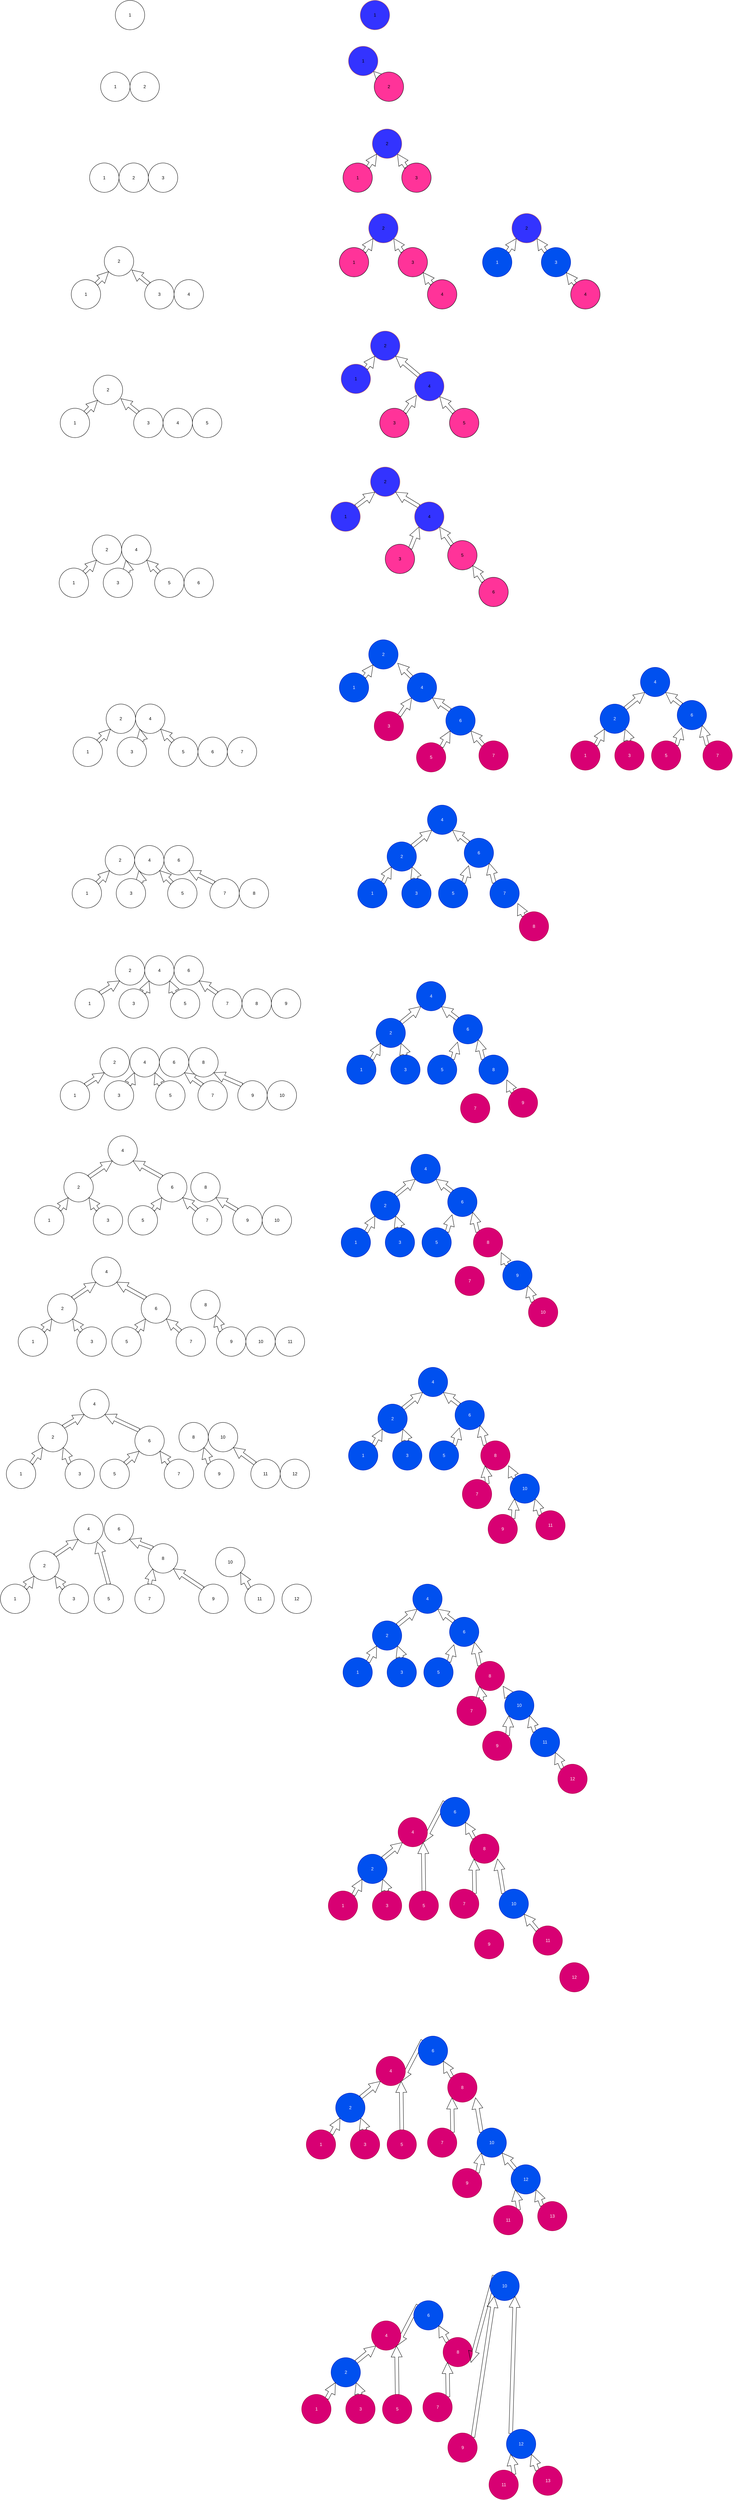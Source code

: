 <mxfile version="20.6.0" type="github"><diagram id="_ymmAePLICN8f_1IsMHg" name="第 1 页"><mxGraphModel dx="2013" dy="1902" grid="1" gridSize="10" guides="1" tooltips="1" connect="1" arrows="1" fold="1" page="1" pageScale="1" pageWidth="827" pageHeight="1169" math="0" shadow="0"><root><mxCell id="0"/><mxCell id="1" parent="0"/><mxCell id="X7E1BKJ4DderTaXGX3CT-1" value="1" style="ellipse;whiteSpace=wrap;html=1;aspect=fixed;" parent="1" vertex="1"><mxGeometry x="160" y="-780" width="80" height="80" as="geometry"/></mxCell><mxCell id="X7E1BKJ4DderTaXGX3CT-2" value="1" style="ellipse;whiteSpace=wrap;html=1;aspect=fixed;" parent="1" vertex="1"><mxGeometry x="120" y="-585" width="80" height="80" as="geometry"/></mxCell><mxCell id="X7E1BKJ4DderTaXGX3CT-3" value="2" style="ellipse;whiteSpace=wrap;html=1;aspect=fixed;" parent="1" vertex="1"><mxGeometry x="200" y="-585" width="80" height="80" as="geometry"/></mxCell><mxCell id="X7E1BKJ4DderTaXGX3CT-4" value="1" style="ellipse;whiteSpace=wrap;html=1;aspect=fixed;" parent="1" vertex="1"><mxGeometry x="90" y="-337.5" width="80" height="80" as="geometry"/></mxCell><mxCell id="X7E1BKJ4DderTaXGX3CT-5" value="2" style="ellipse;whiteSpace=wrap;html=1;aspect=fixed;" parent="1" vertex="1"><mxGeometry x="170" y="-337.5" width="80" height="80" as="geometry"/></mxCell><mxCell id="X7E1BKJ4DderTaXGX3CT-6" value="3" style="ellipse;whiteSpace=wrap;html=1;aspect=fixed;" parent="1" vertex="1"><mxGeometry x="250" y="-337.5" width="80" height="80" as="geometry"/></mxCell><mxCell id="X7E1BKJ4DderTaXGX3CT-7" value="4" style="ellipse;whiteSpace=wrap;html=1;aspect=fixed;" parent="1" vertex="1"><mxGeometry x="320" y="-20" width="80" height="80" as="geometry"/></mxCell><mxCell id="X7E1BKJ4DderTaXGX3CT-13" style="edgeStyle=orthogonalEdgeStyle;rounded=0;orthogonalLoop=1;jettySize=auto;html=1;exitX=1;exitY=0;exitDx=0;exitDy=0;entryX=0;entryY=1;entryDx=0;entryDy=0;shape=arrow;" parent="1" source="X7E1BKJ4DderTaXGX3CT-10" target="X7E1BKJ4DderTaXGX3CT-11" edge="1"><mxGeometry relative="1" as="geometry"/></mxCell><mxCell id="X7E1BKJ4DderTaXGX3CT-10" value="1" style="ellipse;whiteSpace=wrap;html=1;aspect=fixed;" parent="1" vertex="1"><mxGeometry x="40" y="-20" width="80" height="80" as="geometry"/></mxCell><mxCell id="X7E1BKJ4DderTaXGX3CT-11" value="2" style="ellipse;whiteSpace=wrap;html=1;aspect=fixed;" parent="1" vertex="1"><mxGeometry x="130" y="-110" width="80" height="80" as="geometry"/></mxCell><mxCell id="X7E1BKJ4DderTaXGX3CT-14" style="edgeStyle=orthogonalEdgeStyle;shape=arrow;rounded=0;orthogonalLoop=1;jettySize=auto;html=1;exitX=0;exitY=0;exitDx=0;exitDy=0;entryX=0.938;entryY=0.8;entryDx=0;entryDy=0;entryPerimeter=0;" parent="1" source="X7E1BKJ4DderTaXGX3CT-12" target="X7E1BKJ4DderTaXGX3CT-11" edge="1"><mxGeometry relative="1" as="geometry"/></mxCell><mxCell id="X7E1BKJ4DderTaXGX3CT-12" value="3" style="ellipse;whiteSpace=wrap;html=1;aspect=fixed;" parent="1" vertex="1"><mxGeometry x="240" y="-20" width="80" height="80" as="geometry"/></mxCell><mxCell id="X7E1BKJ4DderTaXGX3CT-15" value="4" style="ellipse;whiteSpace=wrap;html=1;aspect=fixed;" parent="1" vertex="1"><mxGeometry x="290" y="330" width="80" height="80" as="geometry"/></mxCell><mxCell id="X7E1BKJ4DderTaXGX3CT-16" style="edgeStyle=orthogonalEdgeStyle;rounded=0;orthogonalLoop=1;jettySize=auto;html=1;exitX=1;exitY=0;exitDx=0;exitDy=0;entryX=0;entryY=1;entryDx=0;entryDy=0;shape=arrow;" parent="1" source="X7E1BKJ4DderTaXGX3CT-17" target="X7E1BKJ4DderTaXGX3CT-18" edge="1"><mxGeometry relative="1" as="geometry"/></mxCell><mxCell id="X7E1BKJ4DderTaXGX3CT-17" value="1" style="ellipse;whiteSpace=wrap;html=1;aspect=fixed;" parent="1" vertex="1"><mxGeometry x="10" y="330" width="80" height="80" as="geometry"/></mxCell><mxCell id="X7E1BKJ4DderTaXGX3CT-18" value="2" style="ellipse;whiteSpace=wrap;html=1;aspect=fixed;" parent="1" vertex="1"><mxGeometry x="100" y="240" width="80" height="80" as="geometry"/></mxCell><mxCell id="X7E1BKJ4DderTaXGX3CT-19" style="edgeStyle=orthogonalEdgeStyle;shape=arrow;rounded=0;orthogonalLoop=1;jettySize=auto;html=1;exitX=0;exitY=0;exitDx=0;exitDy=0;entryX=0.938;entryY=0.8;entryDx=0;entryDy=0;entryPerimeter=0;" parent="1" source="X7E1BKJ4DderTaXGX3CT-20" target="X7E1BKJ4DderTaXGX3CT-18" edge="1"><mxGeometry relative="1" as="geometry"/></mxCell><mxCell id="X7E1BKJ4DderTaXGX3CT-20" value="3" style="ellipse;whiteSpace=wrap;html=1;aspect=fixed;" parent="1" vertex="1"><mxGeometry x="210" y="330" width="80" height="80" as="geometry"/></mxCell><mxCell id="X7E1BKJ4DderTaXGX3CT-21" value="5" style="ellipse;whiteSpace=wrap;html=1;aspect=fixed;" parent="1" vertex="1"><mxGeometry x="370" y="330" width="80" height="80" as="geometry"/></mxCell><mxCell id="X7E1BKJ4DderTaXGX3CT-22" value="4" style="ellipse;whiteSpace=wrap;html=1;aspect=fixed;" parent="1" vertex="1"><mxGeometry x="177.13" y="675" width="80" height="80" as="geometry"/></mxCell><mxCell id="X7E1BKJ4DderTaXGX3CT-23" style="edgeStyle=orthogonalEdgeStyle;rounded=0;orthogonalLoop=1;jettySize=auto;html=1;exitX=1;exitY=0;exitDx=0;exitDy=0;entryX=0;entryY=1;entryDx=0;entryDy=0;shape=arrow;" parent="1" source="X7E1BKJ4DderTaXGX3CT-24" target="X7E1BKJ4DderTaXGX3CT-25" edge="1"><mxGeometry relative="1" as="geometry"/></mxCell><mxCell id="X7E1BKJ4DderTaXGX3CT-24" value="1" style="ellipse;whiteSpace=wrap;html=1;aspect=fixed;" parent="1" vertex="1"><mxGeometry x="7.13" y="765" width="80" height="80" as="geometry"/></mxCell><mxCell id="X7E1BKJ4DderTaXGX3CT-25" value="2" style="ellipse;whiteSpace=wrap;html=1;aspect=fixed;" parent="1" vertex="1"><mxGeometry x="97.13" y="675" width="80" height="80" as="geometry"/></mxCell><mxCell id="X7E1BKJ4DderTaXGX3CT-29" style="edgeStyle=orthogonalEdgeStyle;shape=arrow;rounded=0;orthogonalLoop=1;jettySize=auto;html=1;exitX=1;exitY=0;exitDx=0;exitDy=0;entryX=0;entryY=1;entryDx=0;entryDy=0;" parent="1" source="X7E1BKJ4DderTaXGX3CT-27" target="X7E1BKJ4DderTaXGX3CT-22" edge="1"><mxGeometry relative="1" as="geometry"/></mxCell><mxCell id="X7E1BKJ4DderTaXGX3CT-27" value="3" style="ellipse;whiteSpace=wrap;html=1;aspect=fixed;" parent="1" vertex="1"><mxGeometry x="127.13" y="765" width="80" height="80" as="geometry"/></mxCell><mxCell id="X7E1BKJ4DderTaXGX3CT-32" style="edgeStyle=orthogonalEdgeStyle;shape=arrow;rounded=0;orthogonalLoop=1;jettySize=auto;html=1;exitX=0;exitY=0;exitDx=0;exitDy=0;entryX=1;entryY=1;entryDx=0;entryDy=0;" parent="1" source="X7E1BKJ4DderTaXGX3CT-28" target="X7E1BKJ4DderTaXGX3CT-22" edge="1"><mxGeometry relative="1" as="geometry"/></mxCell><mxCell id="X7E1BKJ4DderTaXGX3CT-28" value="5" style="ellipse;whiteSpace=wrap;html=1;aspect=fixed;" parent="1" vertex="1"><mxGeometry x="267.13" y="765" width="80" height="80" as="geometry"/></mxCell><mxCell id="X7E1BKJ4DderTaXGX3CT-31" value="6" style="ellipse;whiteSpace=wrap;html=1;aspect=fixed;" parent="1" vertex="1"><mxGeometry x="347.13" y="765" width="80" height="80" as="geometry"/></mxCell><mxCell id="X7E1BKJ4DderTaXGX3CT-59" value="4" style="ellipse;whiteSpace=wrap;html=1;aspect=fixed;" parent="1" vertex="1"><mxGeometry x="215" y="1135" width="80" height="80" as="geometry"/></mxCell><mxCell id="X7E1BKJ4DderTaXGX3CT-60" style="edgeStyle=orthogonalEdgeStyle;rounded=0;orthogonalLoop=1;jettySize=auto;html=1;exitX=1;exitY=0;exitDx=0;exitDy=0;entryX=0;entryY=1;entryDx=0;entryDy=0;shape=arrow;" parent="1" source="X7E1BKJ4DderTaXGX3CT-61" target="X7E1BKJ4DderTaXGX3CT-62" edge="1"><mxGeometry relative="1" as="geometry"/></mxCell><mxCell id="X7E1BKJ4DderTaXGX3CT-61" value="1" style="ellipse;whiteSpace=wrap;html=1;aspect=fixed;" parent="1" vertex="1"><mxGeometry x="45" y="1225" width="80" height="80" as="geometry"/></mxCell><mxCell id="X7E1BKJ4DderTaXGX3CT-62" value="2" style="ellipse;whiteSpace=wrap;html=1;aspect=fixed;" parent="1" vertex="1"><mxGeometry x="135" y="1135" width="80" height="80" as="geometry"/></mxCell><mxCell id="X7E1BKJ4DderTaXGX3CT-63" style="edgeStyle=orthogonalEdgeStyle;shape=arrow;rounded=0;orthogonalLoop=1;jettySize=auto;html=1;exitX=1;exitY=0;exitDx=0;exitDy=0;entryX=0;entryY=1;entryDx=0;entryDy=0;" parent="1" source="X7E1BKJ4DderTaXGX3CT-64" target="X7E1BKJ4DderTaXGX3CT-59" edge="1"><mxGeometry relative="1" as="geometry"/></mxCell><mxCell id="X7E1BKJ4DderTaXGX3CT-64" value="3" style="ellipse;whiteSpace=wrap;html=1;aspect=fixed;" parent="1" vertex="1"><mxGeometry x="165" y="1225" width="80" height="80" as="geometry"/></mxCell><mxCell id="X7E1BKJ4DderTaXGX3CT-65" style="edgeStyle=orthogonalEdgeStyle;shape=arrow;rounded=0;orthogonalLoop=1;jettySize=auto;html=1;exitX=0;exitY=0;exitDx=0;exitDy=0;entryX=1;entryY=1;entryDx=0;entryDy=0;" parent="1" source="X7E1BKJ4DderTaXGX3CT-66" target="X7E1BKJ4DderTaXGX3CT-59" edge="1"><mxGeometry relative="1" as="geometry"/></mxCell><mxCell id="X7E1BKJ4DderTaXGX3CT-66" value="5" style="ellipse;whiteSpace=wrap;html=1;aspect=fixed;" parent="1" vertex="1"><mxGeometry x="305" y="1225" width="80" height="80" as="geometry"/></mxCell><mxCell id="X7E1BKJ4DderTaXGX3CT-67" value="6" style="ellipse;whiteSpace=wrap;html=1;aspect=fixed;" parent="1" vertex="1"><mxGeometry x="385" y="1225" width="80" height="80" as="geometry"/></mxCell><mxCell id="X7E1BKJ4DderTaXGX3CT-68" value="7" style="ellipse;whiteSpace=wrap;html=1;aspect=fixed;" parent="1" vertex="1"><mxGeometry x="465" y="1225" width="80" height="80" as="geometry"/></mxCell><mxCell id="X7E1BKJ4DderTaXGX3CT-69" value="4" style="ellipse;whiteSpace=wrap;html=1;aspect=fixed;" parent="1" vertex="1"><mxGeometry x="212.5" y="1520" width="80" height="80" as="geometry"/></mxCell><mxCell id="X7E1BKJ4DderTaXGX3CT-70" style="edgeStyle=orthogonalEdgeStyle;rounded=0;orthogonalLoop=1;jettySize=auto;html=1;exitX=1;exitY=0;exitDx=0;exitDy=0;entryX=0;entryY=1;entryDx=0;entryDy=0;shape=arrow;" parent="1" source="X7E1BKJ4DderTaXGX3CT-71" target="X7E1BKJ4DderTaXGX3CT-72" edge="1"><mxGeometry relative="1" as="geometry"/></mxCell><mxCell id="X7E1BKJ4DderTaXGX3CT-71" value="1" style="ellipse;whiteSpace=wrap;html=1;aspect=fixed;" parent="1" vertex="1"><mxGeometry x="42.5" y="1610" width="80" height="80" as="geometry"/></mxCell><mxCell id="X7E1BKJ4DderTaXGX3CT-72" value="2" style="ellipse;whiteSpace=wrap;html=1;aspect=fixed;" parent="1" vertex="1"><mxGeometry x="132.5" y="1520" width="80" height="80" as="geometry"/></mxCell><mxCell id="X7E1BKJ4DderTaXGX3CT-73" style="edgeStyle=orthogonalEdgeStyle;shape=arrow;rounded=0;orthogonalLoop=1;jettySize=auto;html=1;exitX=1;exitY=0;exitDx=0;exitDy=0;entryX=0;entryY=1;entryDx=0;entryDy=0;" parent="1" source="X7E1BKJ4DderTaXGX3CT-74" target="X7E1BKJ4DderTaXGX3CT-69" edge="1"><mxGeometry relative="1" as="geometry"/></mxCell><mxCell id="X7E1BKJ4DderTaXGX3CT-74" value="3" style="ellipse;whiteSpace=wrap;html=1;aspect=fixed;" parent="1" vertex="1"><mxGeometry x="162.5" y="1610" width="80" height="80" as="geometry"/></mxCell><mxCell id="X7E1BKJ4DderTaXGX3CT-75" style="edgeStyle=orthogonalEdgeStyle;shape=arrow;rounded=0;orthogonalLoop=1;jettySize=auto;html=1;exitX=0;exitY=0;exitDx=0;exitDy=0;entryX=1;entryY=1;entryDx=0;entryDy=0;" parent="1" source="X7E1BKJ4DderTaXGX3CT-76" target="X7E1BKJ4DderTaXGX3CT-69" edge="1"><mxGeometry relative="1" as="geometry"/></mxCell><mxCell id="X7E1BKJ4DderTaXGX3CT-76" value="5" style="ellipse;whiteSpace=wrap;html=1;aspect=fixed;" parent="1" vertex="1"><mxGeometry x="302.5" y="1610" width="80" height="80" as="geometry"/></mxCell><mxCell id="X7E1BKJ4DderTaXGX3CT-77" value="6" style="ellipse;whiteSpace=wrap;html=1;aspect=fixed;" parent="1" vertex="1"><mxGeometry x="292.5" y="1520" width="80" height="80" as="geometry"/></mxCell><mxCell id="X7E1BKJ4DderTaXGX3CT-80" style="edgeStyle=orthogonalEdgeStyle;shape=arrow;rounded=0;orthogonalLoop=1;jettySize=auto;html=1;exitX=0;exitY=0;exitDx=0;exitDy=0;entryX=1;entryY=1;entryDx=0;entryDy=0;" parent="1" source="X7E1BKJ4DderTaXGX3CT-78" target="X7E1BKJ4DderTaXGX3CT-77" edge="1"><mxGeometry relative="1" as="geometry"/></mxCell><mxCell id="X7E1BKJ4DderTaXGX3CT-78" value="7" style="ellipse;whiteSpace=wrap;html=1;aspect=fixed;" parent="1" vertex="1"><mxGeometry x="417.5" y="1610" width="80" height="80" as="geometry"/></mxCell><mxCell id="X7E1BKJ4DderTaXGX3CT-79" value="8" style="ellipse;whiteSpace=wrap;html=1;aspect=fixed;" parent="1" vertex="1"><mxGeometry x="497.5" y="1610" width="80" height="80" as="geometry"/></mxCell><mxCell id="X7E1BKJ4DderTaXGX3CT-81" value="4" style="ellipse;whiteSpace=wrap;html=1;aspect=fixed;" parent="1" vertex="1"><mxGeometry x="240" y="1820" width="80" height="80" as="geometry"/></mxCell><mxCell id="X7E1BKJ4DderTaXGX3CT-82" style="edgeStyle=orthogonalEdgeStyle;rounded=0;orthogonalLoop=1;jettySize=auto;html=1;exitX=1;exitY=0;exitDx=0;exitDy=0;entryX=0;entryY=1;entryDx=0;entryDy=0;shape=arrow;" parent="1" source="X7E1BKJ4DderTaXGX3CT-83" target="X7E1BKJ4DderTaXGX3CT-84" edge="1"><mxGeometry relative="1" as="geometry"/></mxCell><mxCell id="X7E1BKJ4DderTaXGX3CT-83" value="1" style="ellipse;whiteSpace=wrap;html=1;aspect=fixed;" parent="1" vertex="1"><mxGeometry x="50" y="1910" width="80" height="80" as="geometry"/></mxCell><mxCell id="X7E1BKJ4DderTaXGX3CT-84" value="2" style="ellipse;whiteSpace=wrap;html=1;aspect=fixed;" parent="1" vertex="1"><mxGeometry x="160" y="1820" width="80" height="80" as="geometry"/></mxCell><mxCell id="X7E1BKJ4DderTaXGX3CT-85" style="edgeStyle=orthogonalEdgeStyle;shape=arrow;rounded=0;orthogonalLoop=1;jettySize=auto;html=1;exitX=1;exitY=0;exitDx=0;exitDy=0;entryX=0;entryY=1;entryDx=0;entryDy=0;" parent="1" source="X7E1BKJ4DderTaXGX3CT-86" target="X7E1BKJ4DderTaXGX3CT-81" edge="1"><mxGeometry relative="1" as="geometry"/></mxCell><mxCell id="X7E1BKJ4DderTaXGX3CT-86" value="3" style="ellipse;whiteSpace=wrap;html=1;aspect=fixed;" parent="1" vertex="1"><mxGeometry x="170" y="1910" width="80" height="80" as="geometry"/></mxCell><mxCell id="X7E1BKJ4DderTaXGX3CT-87" style="edgeStyle=orthogonalEdgeStyle;shape=arrow;rounded=0;orthogonalLoop=1;jettySize=auto;html=1;exitX=0;exitY=0;exitDx=0;exitDy=0;entryX=1;entryY=1;entryDx=0;entryDy=0;" parent="1" source="X7E1BKJ4DderTaXGX3CT-88" target="X7E1BKJ4DderTaXGX3CT-81" edge="1"><mxGeometry relative="1" as="geometry"/></mxCell><mxCell id="X7E1BKJ4DderTaXGX3CT-88" value="5" style="ellipse;whiteSpace=wrap;html=1;aspect=fixed;" parent="1" vertex="1"><mxGeometry x="310" y="1910" width="80" height="80" as="geometry"/></mxCell><mxCell id="X7E1BKJ4DderTaXGX3CT-89" value="6" style="ellipse;whiteSpace=wrap;html=1;aspect=fixed;" parent="1" vertex="1"><mxGeometry x="320" y="1820" width="80" height="80" as="geometry"/></mxCell><mxCell id="X7E1BKJ4DderTaXGX3CT-90" style="edgeStyle=orthogonalEdgeStyle;shape=arrow;rounded=0;orthogonalLoop=1;jettySize=auto;html=1;exitX=0;exitY=0;exitDx=0;exitDy=0;entryX=1;entryY=1;entryDx=0;entryDy=0;" parent="1" source="X7E1BKJ4DderTaXGX3CT-91" target="X7E1BKJ4DderTaXGX3CT-89" edge="1"><mxGeometry relative="1" as="geometry"/></mxCell><mxCell id="X7E1BKJ4DderTaXGX3CT-91" value="7" style="ellipse;whiteSpace=wrap;html=1;aspect=fixed;" parent="1" vertex="1"><mxGeometry x="425" y="1910" width="80" height="80" as="geometry"/></mxCell><mxCell id="X7E1BKJ4DderTaXGX3CT-92" value="8" style="ellipse;whiteSpace=wrap;html=1;aspect=fixed;" parent="1" vertex="1"><mxGeometry x="505" y="1910" width="80" height="80" as="geometry"/></mxCell><mxCell id="X7E1BKJ4DderTaXGX3CT-93" value="9" style="ellipse;whiteSpace=wrap;html=1;aspect=fixed;" parent="1" vertex="1"><mxGeometry x="585" y="1910" width="80" height="80" as="geometry"/></mxCell><mxCell id="X7E1BKJ4DderTaXGX3CT-94" value="4" style="ellipse;whiteSpace=wrap;html=1;aspect=fixed;" parent="1" vertex="1"><mxGeometry x="200" y="2070" width="80" height="80" as="geometry"/></mxCell><mxCell id="X7E1BKJ4DderTaXGX3CT-95" style="edgeStyle=orthogonalEdgeStyle;rounded=0;orthogonalLoop=1;jettySize=auto;html=1;exitX=1;exitY=0;exitDx=0;exitDy=0;entryX=0;entryY=1;entryDx=0;entryDy=0;shape=arrow;" parent="1" source="X7E1BKJ4DderTaXGX3CT-96" target="X7E1BKJ4DderTaXGX3CT-97" edge="1"><mxGeometry relative="1" as="geometry"/></mxCell><mxCell id="X7E1BKJ4DderTaXGX3CT-96" value="1" style="ellipse;whiteSpace=wrap;html=1;aspect=fixed;" parent="1" vertex="1"><mxGeometry x="10" y="2160" width="80" height="80" as="geometry"/></mxCell><mxCell id="X7E1BKJ4DderTaXGX3CT-97" value="2" style="ellipse;whiteSpace=wrap;html=1;aspect=fixed;" parent="1" vertex="1"><mxGeometry x="118.25" y="2070" width="80" height="80" as="geometry"/></mxCell><mxCell id="X7E1BKJ4DderTaXGX3CT-98" style="edgeStyle=orthogonalEdgeStyle;shape=arrow;rounded=0;orthogonalLoop=1;jettySize=auto;html=1;exitX=1;exitY=0;exitDx=0;exitDy=0;entryX=0;entryY=1;entryDx=0;entryDy=0;" parent="1" source="X7E1BKJ4DderTaXGX3CT-99" target="X7E1BKJ4DderTaXGX3CT-94" edge="1"><mxGeometry relative="1" as="geometry"/></mxCell><mxCell id="X7E1BKJ4DderTaXGX3CT-99" value="3" style="ellipse;whiteSpace=wrap;html=1;aspect=fixed;" parent="1" vertex="1"><mxGeometry x="130" y="2160" width="80" height="80" as="geometry"/></mxCell><mxCell id="X7E1BKJ4DderTaXGX3CT-100" style="edgeStyle=orthogonalEdgeStyle;shape=arrow;rounded=0;orthogonalLoop=1;jettySize=auto;html=1;exitX=0;exitY=0;exitDx=0;exitDy=0;entryX=1;entryY=1;entryDx=0;entryDy=0;" parent="1" source="X7E1BKJ4DderTaXGX3CT-101" target="X7E1BKJ4DderTaXGX3CT-94" edge="1"><mxGeometry relative="1" as="geometry"/></mxCell><mxCell id="X7E1BKJ4DderTaXGX3CT-101" value="5" style="ellipse;whiteSpace=wrap;html=1;aspect=fixed;" parent="1" vertex="1"><mxGeometry x="270" y="2160" width="80" height="80" as="geometry"/></mxCell><mxCell id="X7E1BKJ4DderTaXGX3CT-102" value="6" style="ellipse;whiteSpace=wrap;html=1;aspect=fixed;" parent="1" vertex="1"><mxGeometry x="280" y="2070" width="80" height="80" as="geometry"/></mxCell><mxCell id="X7E1BKJ4DderTaXGX3CT-103" style="edgeStyle=orthogonalEdgeStyle;shape=arrow;rounded=0;orthogonalLoop=1;jettySize=auto;html=1;exitX=0;exitY=0;exitDx=0;exitDy=0;entryX=1;entryY=1;entryDx=0;entryDy=0;" parent="1" source="X7E1BKJ4DderTaXGX3CT-104" target="X7E1BKJ4DderTaXGX3CT-102" edge="1"><mxGeometry relative="1" as="geometry"/></mxCell><mxCell id="X7E1BKJ4DderTaXGX3CT-104" value="7" style="ellipse;whiteSpace=wrap;html=1;aspect=fixed;" parent="1" vertex="1"><mxGeometry x="385" y="2160" width="80" height="80" as="geometry"/></mxCell><mxCell id="X7E1BKJ4DderTaXGX3CT-105" value="8" style="ellipse;whiteSpace=wrap;html=1;aspect=fixed;" parent="1" vertex="1"><mxGeometry x="360" y="2070" width="80" height="80" as="geometry"/></mxCell><mxCell id="X7E1BKJ4DderTaXGX3CT-108" style="edgeStyle=orthogonalEdgeStyle;shape=arrow;rounded=0;orthogonalLoop=1;jettySize=auto;html=1;exitX=0;exitY=0;exitDx=0;exitDy=0;entryX=1;entryY=1;entryDx=0;entryDy=0;" parent="1" source="X7E1BKJ4DderTaXGX3CT-106" target="X7E1BKJ4DderTaXGX3CT-105" edge="1"><mxGeometry relative="1" as="geometry"/></mxCell><mxCell id="X7E1BKJ4DderTaXGX3CT-106" value="9" style="ellipse;whiteSpace=wrap;html=1;aspect=fixed;" parent="1" vertex="1"><mxGeometry x="493.5" y="2160" width="80" height="80" as="geometry"/></mxCell><mxCell id="X7E1BKJ4DderTaXGX3CT-107" value="10" style="ellipse;whiteSpace=wrap;html=1;aspect=fixed;" parent="1" vertex="1"><mxGeometry x="573.5" y="2160" width="80" height="80" as="geometry"/></mxCell><mxCell id="X7E1BKJ4DderTaXGX3CT-109" value="4" style="ellipse;whiteSpace=wrap;html=1;aspect=fixed;" parent="1" vertex="1"><mxGeometry x="140" y="2310" width="80" height="80" as="geometry"/></mxCell><mxCell id="X7E1BKJ4DderTaXGX3CT-110" style="edgeStyle=orthogonalEdgeStyle;rounded=0;orthogonalLoop=1;jettySize=auto;html=1;exitX=1;exitY=0;exitDx=0;exitDy=0;entryX=0;entryY=1;entryDx=0;entryDy=0;shape=arrow;" parent="1" source="X7E1BKJ4DderTaXGX3CT-111" target="X7E1BKJ4DderTaXGX3CT-112" edge="1"><mxGeometry relative="1" as="geometry"/></mxCell><mxCell id="X7E1BKJ4DderTaXGX3CT-111" value="1" style="ellipse;whiteSpace=wrap;html=1;aspect=fixed;" parent="1" vertex="1"><mxGeometry x="-60" y="2500" width="80" height="80" as="geometry"/></mxCell><mxCell id="X7E1BKJ4DderTaXGX3CT-125" style="edgeStyle=orthogonalEdgeStyle;shape=arrow;rounded=0;orthogonalLoop=1;jettySize=auto;html=1;exitX=1;exitY=0;exitDx=0;exitDy=0;entryX=0;entryY=1;entryDx=0;entryDy=0;" parent="1" source="X7E1BKJ4DderTaXGX3CT-112" target="X7E1BKJ4DderTaXGX3CT-109" edge="1"><mxGeometry relative="1" as="geometry"/></mxCell><mxCell id="X7E1BKJ4DderTaXGX3CT-112" value="2" style="ellipse;whiteSpace=wrap;html=1;aspect=fixed;" parent="1" vertex="1"><mxGeometry x="20" y="2410" width="80" height="80" as="geometry"/></mxCell><mxCell id="X7E1BKJ4DderTaXGX3CT-127" style="edgeStyle=orthogonalEdgeStyle;shape=arrow;rounded=0;orthogonalLoop=1;jettySize=auto;html=1;exitX=0;exitY=0;exitDx=0;exitDy=0;entryX=1;entryY=1;entryDx=0;entryDy=0;" parent="1" source="X7E1BKJ4DderTaXGX3CT-114" target="X7E1BKJ4DderTaXGX3CT-112" edge="1"><mxGeometry relative="1" as="geometry"/></mxCell><mxCell id="X7E1BKJ4DderTaXGX3CT-114" value="3" style="ellipse;whiteSpace=wrap;html=1;aspect=fixed;" parent="1" vertex="1"><mxGeometry x="100" y="2500" width="80" height="80" as="geometry"/></mxCell><mxCell id="X7E1BKJ4DderTaXGX3CT-128" style="edgeStyle=orthogonalEdgeStyle;shape=arrow;rounded=0;orthogonalLoop=1;jettySize=auto;html=1;exitX=1;exitY=0;exitDx=0;exitDy=0;entryX=0;entryY=1;entryDx=0;entryDy=0;" parent="1" source="X7E1BKJ4DderTaXGX3CT-116" target="X7E1BKJ4DderTaXGX3CT-117" edge="1"><mxGeometry relative="1" as="geometry"/></mxCell><mxCell id="X7E1BKJ4DderTaXGX3CT-116" value="5" style="ellipse;whiteSpace=wrap;html=1;aspect=fixed;" parent="1" vertex="1"><mxGeometry x="195" y="2500" width="80" height="80" as="geometry"/></mxCell><mxCell id="X7E1BKJ4DderTaXGX3CT-126" style="edgeStyle=orthogonalEdgeStyle;shape=arrow;rounded=0;orthogonalLoop=1;jettySize=auto;html=1;exitX=0;exitY=0;exitDx=0;exitDy=0;entryX=1;entryY=1;entryDx=0;entryDy=0;" parent="1" source="X7E1BKJ4DderTaXGX3CT-117" target="X7E1BKJ4DderTaXGX3CT-109" edge="1"><mxGeometry relative="1" as="geometry"/></mxCell><mxCell id="X7E1BKJ4DderTaXGX3CT-117" value="6" style="ellipse;whiteSpace=wrap;html=1;aspect=fixed;" parent="1" vertex="1"><mxGeometry x="275" y="2410" width="80" height="80" as="geometry"/></mxCell><mxCell id="X7E1BKJ4DderTaXGX3CT-118" style="edgeStyle=orthogonalEdgeStyle;shape=arrow;rounded=0;orthogonalLoop=1;jettySize=auto;html=1;exitX=0;exitY=0;exitDx=0;exitDy=0;entryX=1;entryY=1;entryDx=0;entryDy=0;" parent="1" source="X7E1BKJ4DderTaXGX3CT-119" target="X7E1BKJ4DderTaXGX3CT-117" edge="1"><mxGeometry relative="1" as="geometry"/></mxCell><mxCell id="X7E1BKJ4DderTaXGX3CT-119" value="7" style="ellipse;whiteSpace=wrap;html=1;aspect=fixed;" parent="1" vertex="1"><mxGeometry x="370" y="2500" width="80" height="80" as="geometry"/></mxCell><mxCell id="X7E1BKJ4DderTaXGX3CT-120" value="8" style="ellipse;whiteSpace=wrap;html=1;aspect=fixed;" parent="1" vertex="1"><mxGeometry x="365.5" y="2410" width="80" height="80" as="geometry"/></mxCell><mxCell id="X7E1BKJ4DderTaXGX3CT-121" style="edgeStyle=orthogonalEdgeStyle;shape=arrow;rounded=0;orthogonalLoop=1;jettySize=auto;html=1;exitX=0;exitY=0;exitDx=0;exitDy=0;entryX=1;entryY=1;entryDx=0;entryDy=0;" parent="1" source="X7E1BKJ4DderTaXGX3CT-122" target="X7E1BKJ4DderTaXGX3CT-120" edge="1"><mxGeometry relative="1" as="geometry"/></mxCell><mxCell id="X7E1BKJ4DderTaXGX3CT-122" value="9" style="ellipse;whiteSpace=wrap;html=1;aspect=fixed;" parent="1" vertex="1"><mxGeometry x="480" y="2500" width="80" height="80" as="geometry"/></mxCell><mxCell id="X7E1BKJ4DderTaXGX3CT-123" value="10" style="ellipse;whiteSpace=wrap;html=1;aspect=fixed;" parent="1" vertex="1"><mxGeometry x="560" y="2500" width="80" height="80" as="geometry"/></mxCell><mxCell id="X7E1BKJ4DderTaXGX3CT-129" value="4" style="ellipse;whiteSpace=wrap;html=1;aspect=fixed;" parent="1" vertex="1"><mxGeometry x="95.5" y="2640" width="80" height="80" as="geometry"/></mxCell><mxCell id="X7E1BKJ4DderTaXGX3CT-130" style="edgeStyle=orthogonalEdgeStyle;rounded=0;orthogonalLoop=1;jettySize=auto;html=1;exitX=1;exitY=0;exitDx=0;exitDy=0;entryX=0;entryY=1;entryDx=0;entryDy=0;shape=arrow;" parent="1" source="X7E1BKJ4DderTaXGX3CT-131" target="X7E1BKJ4DderTaXGX3CT-133" edge="1"><mxGeometry relative="1" as="geometry"/></mxCell><mxCell id="X7E1BKJ4DderTaXGX3CT-131" value="1" style="ellipse;whiteSpace=wrap;html=1;aspect=fixed;" parent="1" vertex="1"><mxGeometry x="-104.5" y="2830" width="80" height="80" as="geometry"/></mxCell><mxCell id="X7E1BKJ4DderTaXGX3CT-132" style="edgeStyle=orthogonalEdgeStyle;shape=arrow;rounded=0;orthogonalLoop=1;jettySize=auto;html=1;exitX=1;exitY=0;exitDx=0;exitDy=0;entryX=0;entryY=1;entryDx=0;entryDy=0;" parent="1" source="X7E1BKJ4DderTaXGX3CT-133" target="X7E1BKJ4DderTaXGX3CT-129" edge="1"><mxGeometry relative="1" as="geometry"/></mxCell><mxCell id="X7E1BKJ4DderTaXGX3CT-133" value="2" style="ellipse;whiteSpace=wrap;html=1;aspect=fixed;" parent="1" vertex="1"><mxGeometry x="-24.5" y="2740" width="80" height="80" as="geometry"/></mxCell><mxCell id="X7E1BKJ4DderTaXGX3CT-134" style="edgeStyle=orthogonalEdgeStyle;shape=arrow;rounded=0;orthogonalLoop=1;jettySize=auto;html=1;exitX=0;exitY=0;exitDx=0;exitDy=0;entryX=1;entryY=1;entryDx=0;entryDy=0;" parent="1" source="X7E1BKJ4DderTaXGX3CT-135" target="X7E1BKJ4DderTaXGX3CT-133" edge="1"><mxGeometry relative="1" as="geometry"/></mxCell><mxCell id="X7E1BKJ4DderTaXGX3CT-135" value="3" style="ellipse;whiteSpace=wrap;html=1;aspect=fixed;" parent="1" vertex="1"><mxGeometry x="55.5" y="2830" width="80" height="80" as="geometry"/></mxCell><mxCell id="X7E1BKJ4DderTaXGX3CT-136" style="edgeStyle=orthogonalEdgeStyle;shape=arrow;rounded=0;orthogonalLoop=1;jettySize=auto;html=1;exitX=1;exitY=0;exitDx=0;exitDy=0;entryX=0;entryY=1;entryDx=0;entryDy=0;" parent="1" source="X7E1BKJ4DderTaXGX3CT-137" target="X7E1BKJ4DderTaXGX3CT-139" edge="1"><mxGeometry relative="1" as="geometry"/></mxCell><mxCell id="X7E1BKJ4DderTaXGX3CT-137" value="5" style="ellipse;whiteSpace=wrap;html=1;aspect=fixed;" parent="1" vertex="1"><mxGeometry x="150.5" y="2830" width="80" height="80" as="geometry"/></mxCell><mxCell id="X7E1BKJ4DderTaXGX3CT-138" style="edgeStyle=orthogonalEdgeStyle;shape=arrow;rounded=0;orthogonalLoop=1;jettySize=auto;html=1;exitX=0;exitY=0;exitDx=0;exitDy=0;entryX=1;entryY=1;entryDx=0;entryDy=0;" parent="1" source="X7E1BKJ4DderTaXGX3CT-139" target="X7E1BKJ4DderTaXGX3CT-129" edge="1"><mxGeometry relative="1" as="geometry"/></mxCell><mxCell id="X7E1BKJ4DderTaXGX3CT-139" value="6" style="ellipse;whiteSpace=wrap;html=1;aspect=fixed;" parent="1" vertex="1"><mxGeometry x="230.5" y="2740" width="80" height="80" as="geometry"/></mxCell><mxCell id="X7E1BKJ4DderTaXGX3CT-140" style="edgeStyle=orthogonalEdgeStyle;shape=arrow;rounded=0;orthogonalLoop=1;jettySize=auto;html=1;exitX=0;exitY=0;exitDx=0;exitDy=0;entryX=1;entryY=1;entryDx=0;entryDy=0;" parent="1" source="X7E1BKJ4DderTaXGX3CT-141" target="X7E1BKJ4DderTaXGX3CT-139" edge="1"><mxGeometry relative="1" as="geometry"/></mxCell><mxCell id="X7E1BKJ4DderTaXGX3CT-141" value="7" style="ellipse;whiteSpace=wrap;html=1;aspect=fixed;" parent="1" vertex="1"><mxGeometry x="325.5" y="2830" width="80" height="80" as="geometry"/></mxCell><mxCell id="X7E1BKJ4DderTaXGX3CT-142" value="8" style="ellipse;whiteSpace=wrap;html=1;aspect=fixed;" parent="1" vertex="1"><mxGeometry x="365.5" y="2730" width="80" height="80" as="geometry"/></mxCell><mxCell id="X7E1BKJ4DderTaXGX3CT-143" style="edgeStyle=orthogonalEdgeStyle;shape=arrow;rounded=0;orthogonalLoop=1;jettySize=auto;html=1;exitX=0;exitY=0;exitDx=0;exitDy=0;entryX=1;entryY=1;entryDx=0;entryDy=0;" parent="1" source="X7E1BKJ4DderTaXGX3CT-144" target="X7E1BKJ4DderTaXGX3CT-142" edge="1"><mxGeometry relative="1" as="geometry"/></mxCell><mxCell id="X7E1BKJ4DderTaXGX3CT-144" value="9" style="ellipse;whiteSpace=wrap;html=1;aspect=fixed;" parent="1" vertex="1"><mxGeometry x="435.5" y="2830" width="80" height="80" as="geometry"/></mxCell><mxCell id="X7E1BKJ4DderTaXGX3CT-145" value="10" style="ellipse;whiteSpace=wrap;html=1;aspect=fixed;" parent="1" vertex="1"><mxGeometry x="515.5" y="2830" width="80" height="80" as="geometry"/></mxCell><mxCell id="X7E1BKJ4DderTaXGX3CT-146" value="11" style="ellipse;whiteSpace=wrap;html=1;aspect=fixed;" parent="1" vertex="1"><mxGeometry x="595.5" y="2830" width="80" height="80" as="geometry"/></mxCell><mxCell id="X7E1BKJ4DderTaXGX3CT-147" value="4" style="ellipse;whiteSpace=wrap;html=1;aspect=fixed;" parent="1" vertex="1"><mxGeometry x="63.25" y="3000" width="80" height="80" as="geometry"/></mxCell><mxCell id="X7E1BKJ4DderTaXGX3CT-148" style="edgeStyle=orthogonalEdgeStyle;rounded=0;orthogonalLoop=1;jettySize=auto;html=1;exitX=1;exitY=0;exitDx=0;exitDy=0;entryX=0;entryY=1;entryDx=0;entryDy=0;shape=arrow;" parent="1" source="X7E1BKJ4DderTaXGX3CT-149" target="X7E1BKJ4DderTaXGX3CT-151" edge="1"><mxGeometry relative="1" as="geometry"/></mxCell><mxCell id="X7E1BKJ4DderTaXGX3CT-149" value="1" style="ellipse;whiteSpace=wrap;html=1;aspect=fixed;" parent="1" vertex="1"><mxGeometry x="-136.75" y="3190" width="80" height="80" as="geometry"/></mxCell><mxCell id="X7E1BKJ4DderTaXGX3CT-150" style="edgeStyle=orthogonalEdgeStyle;shape=arrow;rounded=0;orthogonalLoop=1;jettySize=auto;html=1;exitX=1;exitY=0;exitDx=0;exitDy=0;entryX=0;entryY=1;entryDx=0;entryDy=0;" parent="1" source="X7E1BKJ4DderTaXGX3CT-151" target="X7E1BKJ4DderTaXGX3CT-147" edge="1"><mxGeometry relative="1" as="geometry"/></mxCell><mxCell id="X7E1BKJ4DderTaXGX3CT-151" value="2" style="ellipse;whiteSpace=wrap;html=1;aspect=fixed;" parent="1" vertex="1"><mxGeometry x="-50" y="3090" width="80" height="80" as="geometry"/></mxCell><mxCell id="X7E1BKJ4DderTaXGX3CT-152" style="edgeStyle=orthogonalEdgeStyle;shape=arrow;rounded=0;orthogonalLoop=1;jettySize=auto;html=1;exitX=0;exitY=0;exitDx=0;exitDy=0;entryX=1;entryY=1;entryDx=0;entryDy=0;" parent="1" source="X7E1BKJ4DderTaXGX3CT-153" target="X7E1BKJ4DderTaXGX3CT-151" edge="1"><mxGeometry relative="1" as="geometry"/></mxCell><mxCell id="X7E1BKJ4DderTaXGX3CT-153" value="3" style="ellipse;whiteSpace=wrap;html=1;aspect=fixed;" parent="1" vertex="1"><mxGeometry x="23.25" y="3190" width="80" height="80" as="geometry"/></mxCell><mxCell id="X7E1BKJ4DderTaXGX3CT-154" style="edgeStyle=orthogonalEdgeStyle;shape=arrow;rounded=0;orthogonalLoop=1;jettySize=auto;html=1;exitX=1;exitY=0;exitDx=0;exitDy=0;entryX=0;entryY=1;entryDx=0;entryDy=0;" parent="1" source="X7E1BKJ4DderTaXGX3CT-155" target="X7E1BKJ4DderTaXGX3CT-157" edge="1"><mxGeometry relative="1" as="geometry"/></mxCell><mxCell id="X7E1BKJ4DderTaXGX3CT-155" value="5" style="ellipse;whiteSpace=wrap;html=1;aspect=fixed;" parent="1" vertex="1"><mxGeometry x="118.25" y="3190" width="80" height="80" as="geometry"/></mxCell><mxCell id="X7E1BKJ4DderTaXGX3CT-156" style="edgeStyle=orthogonalEdgeStyle;shape=arrow;rounded=0;orthogonalLoop=1;jettySize=auto;html=1;exitX=0;exitY=0;exitDx=0;exitDy=0;entryX=1;entryY=1;entryDx=0;entryDy=0;" parent="1" source="X7E1BKJ4DderTaXGX3CT-157" target="X7E1BKJ4DderTaXGX3CT-147" edge="1"><mxGeometry relative="1" as="geometry"/></mxCell><mxCell id="X7E1BKJ4DderTaXGX3CT-157" value="6" style="ellipse;whiteSpace=wrap;html=1;aspect=fixed;" parent="1" vertex="1"><mxGeometry x="213.25" y="3100" width="80" height="80" as="geometry"/></mxCell><mxCell id="X7E1BKJ4DderTaXGX3CT-158" style="edgeStyle=orthogonalEdgeStyle;shape=arrow;rounded=0;orthogonalLoop=1;jettySize=auto;html=1;exitX=0;exitY=0;exitDx=0;exitDy=0;entryX=1;entryY=1;entryDx=0;entryDy=0;" parent="1" source="X7E1BKJ4DderTaXGX3CT-159" target="X7E1BKJ4DderTaXGX3CT-157" edge="1"><mxGeometry relative="1" as="geometry"/></mxCell><mxCell id="X7E1BKJ4DderTaXGX3CT-159" value="7" style="ellipse;whiteSpace=wrap;html=1;aspect=fixed;" parent="1" vertex="1"><mxGeometry x="293.25" y="3190" width="80" height="80" as="geometry"/></mxCell><mxCell id="X7E1BKJ4DderTaXGX3CT-160" value="8" style="ellipse;whiteSpace=wrap;html=1;aspect=fixed;" parent="1" vertex="1"><mxGeometry x="333.25" y="3090" width="80" height="80" as="geometry"/></mxCell><mxCell id="X7E1BKJ4DderTaXGX3CT-161" style="edgeStyle=orthogonalEdgeStyle;shape=arrow;rounded=0;orthogonalLoop=1;jettySize=auto;html=1;exitX=0;exitY=0;exitDx=0;exitDy=0;entryX=1;entryY=1;entryDx=0;entryDy=0;" parent="1" source="X7E1BKJ4DderTaXGX3CT-162" target="X7E1BKJ4DderTaXGX3CT-160" edge="1"><mxGeometry relative="1" as="geometry"/></mxCell><mxCell id="X7E1BKJ4DderTaXGX3CT-162" value="9" style="ellipse;whiteSpace=wrap;html=1;aspect=fixed;" parent="1" vertex="1"><mxGeometry x="403.25" y="3190" width="80" height="80" as="geometry"/></mxCell><mxCell id="X7E1BKJ4DderTaXGX3CT-163" value="10" style="ellipse;whiteSpace=wrap;html=1;aspect=fixed;" parent="1" vertex="1"><mxGeometry x="413.25" y="3090" width="80" height="80" as="geometry"/></mxCell><mxCell id="X7E1BKJ4DderTaXGX3CT-166" style="edgeStyle=orthogonalEdgeStyle;shape=arrow;rounded=0;orthogonalLoop=1;jettySize=auto;html=1;exitX=0;exitY=0;exitDx=0;exitDy=0;entryX=1;entryY=1;entryDx=0;entryDy=0;" parent="1" source="X7E1BKJ4DderTaXGX3CT-164" target="X7E1BKJ4DderTaXGX3CT-163" edge="1"><mxGeometry relative="1" as="geometry"/></mxCell><mxCell id="X7E1BKJ4DderTaXGX3CT-164" value="11" style="ellipse;whiteSpace=wrap;html=1;aspect=fixed;" parent="1" vertex="1"><mxGeometry x="529" y="3190" width="80" height="80" as="geometry"/></mxCell><mxCell id="X7E1BKJ4DderTaXGX3CT-165" value="12" style="ellipse;whiteSpace=wrap;html=1;aspect=fixed;" parent="1" vertex="1"><mxGeometry x="609" y="3190" width="80" height="80" as="geometry"/></mxCell><mxCell id="X7E1BKJ4DderTaXGX3CT-167" value="4" style="ellipse;whiteSpace=wrap;html=1;aspect=fixed;" parent="1" vertex="1"><mxGeometry x="47.13" y="3340" width="80" height="80" as="geometry"/></mxCell><mxCell id="X7E1BKJ4DderTaXGX3CT-168" style="edgeStyle=orthogonalEdgeStyle;rounded=0;orthogonalLoop=1;jettySize=auto;html=1;exitX=1;exitY=0;exitDx=0;exitDy=0;entryX=0;entryY=1;entryDx=0;entryDy=0;shape=arrow;" parent="1" source="X7E1BKJ4DderTaXGX3CT-169" target="X7E1BKJ4DderTaXGX3CT-171" edge="1"><mxGeometry relative="1" as="geometry"/></mxCell><mxCell id="X7E1BKJ4DderTaXGX3CT-169" value="1" style="ellipse;whiteSpace=wrap;html=1;aspect=fixed;" parent="1" vertex="1"><mxGeometry x="-152.87" y="3530" width="80" height="80" as="geometry"/></mxCell><mxCell id="X7E1BKJ4DderTaXGX3CT-170" style="edgeStyle=orthogonalEdgeStyle;shape=arrow;rounded=0;orthogonalLoop=1;jettySize=auto;html=1;exitX=1;exitY=0;exitDx=0;exitDy=0;entryX=0;entryY=1;entryDx=0;entryDy=0;" parent="1" source="X7E1BKJ4DderTaXGX3CT-171" target="X7E1BKJ4DderTaXGX3CT-167" edge="1"><mxGeometry relative="1" as="geometry"/></mxCell><mxCell id="X7E1BKJ4DderTaXGX3CT-171" value="2" style="ellipse;whiteSpace=wrap;html=1;aspect=fixed;" parent="1" vertex="1"><mxGeometry x="-72.87" y="3440" width="80" height="80" as="geometry"/></mxCell><mxCell id="X7E1BKJ4DderTaXGX3CT-172" style="edgeStyle=orthogonalEdgeStyle;shape=arrow;rounded=0;orthogonalLoop=1;jettySize=auto;html=1;exitX=0;exitY=0;exitDx=0;exitDy=0;entryX=1;entryY=1;entryDx=0;entryDy=0;" parent="1" source="X7E1BKJ4DderTaXGX3CT-173" target="X7E1BKJ4DderTaXGX3CT-171" edge="1"><mxGeometry relative="1" as="geometry"/></mxCell><mxCell id="X7E1BKJ4DderTaXGX3CT-173" value="3" style="ellipse;whiteSpace=wrap;html=1;aspect=fixed;" parent="1" vertex="1"><mxGeometry x="7.13" y="3530" width="80" height="80" as="geometry"/></mxCell><mxCell id="X7E1BKJ4DderTaXGX3CT-187" style="edgeStyle=orthogonalEdgeStyle;shape=arrow;rounded=0;orthogonalLoop=1;jettySize=auto;html=1;exitX=0.5;exitY=0;exitDx=0;exitDy=0;entryX=0.798;entryY=0.938;entryDx=0;entryDy=0;entryPerimeter=0;" parent="1" source="X7E1BKJ4DderTaXGX3CT-175" target="X7E1BKJ4DderTaXGX3CT-167" edge="1"><mxGeometry relative="1" as="geometry"/></mxCell><mxCell id="X7E1BKJ4DderTaXGX3CT-175" value="5" style="ellipse;whiteSpace=wrap;html=1;aspect=fixed;" parent="1" vertex="1"><mxGeometry x="102.13" y="3530" width="80" height="80" as="geometry"/></mxCell><mxCell id="X7E1BKJ4DderTaXGX3CT-177" value="6" style="ellipse;whiteSpace=wrap;html=1;aspect=fixed;" parent="1" vertex="1"><mxGeometry x="130" y="3340" width="80" height="80" as="geometry"/></mxCell><mxCell id="X7E1BKJ4DderTaXGX3CT-188" style="edgeStyle=orthogonalEdgeStyle;shape=arrow;rounded=0;orthogonalLoop=1;jettySize=auto;html=1;exitX=0.5;exitY=0;exitDx=0;exitDy=0;entryX=0;entryY=1;entryDx=0;entryDy=0;" parent="1" source="X7E1BKJ4DderTaXGX3CT-179" target="X7E1BKJ4DderTaXGX3CT-180" edge="1"><mxGeometry relative="1" as="geometry"/></mxCell><mxCell id="X7E1BKJ4DderTaXGX3CT-179" value="7" style="ellipse;whiteSpace=wrap;html=1;aspect=fixed;" parent="1" vertex="1"><mxGeometry x="213.25" y="3530" width="80" height="80" as="geometry"/></mxCell><mxCell id="X7E1BKJ4DderTaXGX3CT-190" style="edgeStyle=orthogonalEdgeStyle;shape=arrow;rounded=0;orthogonalLoop=1;jettySize=auto;html=1;exitX=0;exitY=0;exitDx=0;exitDy=0;entryX=1;entryY=1;entryDx=0;entryDy=0;" parent="1" source="X7E1BKJ4DderTaXGX3CT-180" target="X7E1BKJ4DderTaXGX3CT-177" edge="1"><mxGeometry relative="1" as="geometry"/></mxCell><mxCell id="X7E1BKJ4DderTaXGX3CT-180" value="8" style="ellipse;whiteSpace=wrap;html=1;aspect=fixed;" parent="1" vertex="1"><mxGeometry x="250" y="3420" width="80" height="80" as="geometry"/></mxCell><mxCell id="X7E1BKJ4DderTaXGX3CT-181" style="edgeStyle=orthogonalEdgeStyle;shape=arrow;rounded=0;orthogonalLoop=1;jettySize=auto;html=1;exitX=0;exitY=0;exitDx=0;exitDy=0;entryX=1;entryY=1;entryDx=0;entryDy=0;" parent="1" source="X7E1BKJ4DderTaXGX3CT-182" target="X7E1BKJ4DderTaXGX3CT-180" edge="1"><mxGeometry relative="1" as="geometry"/></mxCell><mxCell id="X7E1BKJ4DderTaXGX3CT-182" value="9" style="ellipse;whiteSpace=wrap;html=1;aspect=fixed;" parent="1" vertex="1"><mxGeometry x="387.13" y="3530" width="80" height="80" as="geometry"/></mxCell><mxCell id="X7E1BKJ4DderTaXGX3CT-183" value="10" style="ellipse;whiteSpace=wrap;html=1;aspect=fixed;" parent="1" vertex="1"><mxGeometry x="432.88" y="3430" width="80" height="80" as="geometry"/></mxCell><mxCell id="X7E1BKJ4DderTaXGX3CT-184" style="edgeStyle=orthogonalEdgeStyle;shape=arrow;rounded=0;orthogonalLoop=1;jettySize=auto;html=1;exitX=0;exitY=0;exitDx=0;exitDy=0;entryX=1;entryY=1;entryDx=0;entryDy=0;" parent="1" source="X7E1BKJ4DderTaXGX3CT-185" target="X7E1BKJ4DderTaXGX3CT-183" edge="1"><mxGeometry relative="1" as="geometry"/></mxCell><mxCell id="X7E1BKJ4DderTaXGX3CT-185" value="11" style="ellipse;whiteSpace=wrap;html=1;aspect=fixed;" parent="1" vertex="1"><mxGeometry x="512.88" y="3530" width="80" height="80" as="geometry"/></mxCell><mxCell id="X7E1BKJ4DderTaXGX3CT-186" value="12" style="ellipse;whiteSpace=wrap;html=1;aspect=fixed;" parent="1" vertex="1"><mxGeometry x="613.88" y="3530" width="80" height="80" as="geometry"/></mxCell><mxCell id="X7E1BKJ4DderTaXGX3CT-191" value="1" style="ellipse;whiteSpace=wrap;html=1;aspect=fixed;fillColor=#3333FF;strokeColor=#b85450;" parent="1" vertex="1"><mxGeometry x="827" y="-780" width="80" height="80" as="geometry"/></mxCell><mxCell id="X7E1BKJ4DderTaXGX3CT-195" style="edgeStyle=orthogonalEdgeStyle;shape=arrow;rounded=0;orthogonalLoop=1;jettySize=auto;html=1;exitX=0;exitY=0;exitDx=0;exitDy=0;entryX=1;entryY=1;entryDx=0;entryDy=0;" parent="1" source="X7E1BKJ4DderTaXGX3CT-192" target="X7E1BKJ4DderTaXGX3CT-193" edge="1"><mxGeometry relative="1" as="geometry"/></mxCell><mxCell id="X7E1BKJ4DderTaXGX3CT-192" value="2" style="ellipse;whiteSpace=wrap;html=1;aspect=fixed;fillColor=#FF3399;" parent="1" vertex="1"><mxGeometry x="865" y="-585" width="80" height="80" as="geometry"/></mxCell><mxCell id="X7E1BKJ4DderTaXGX3CT-193" value="1" style="ellipse;whiteSpace=wrap;html=1;aspect=fixed;fillColor=#3333FF;strokeColor=#b85450;" parent="1" vertex="1"><mxGeometry x="795" y="-655" width="80" height="80" as="geometry"/></mxCell><mxCell id="X7E1BKJ4DderTaXGX3CT-196" style="edgeStyle=orthogonalEdgeStyle;shape=arrow;rounded=0;orthogonalLoop=1;jettySize=auto;html=1;exitX=0;exitY=0;exitDx=0;exitDy=0;entryX=1;entryY=1;entryDx=0;entryDy=0;" parent="1" source="X7E1BKJ4DderTaXGX3CT-197" target="X7E1BKJ4DderTaXGX3CT-198" edge="1"><mxGeometry relative="1" as="geometry"/></mxCell><mxCell id="X7E1BKJ4DderTaXGX3CT-197" value="3" style="ellipse;whiteSpace=wrap;html=1;aspect=fixed;fillColor=#FF3399;" parent="1" vertex="1"><mxGeometry x="940" y="-337.5" width="80" height="80" as="geometry"/></mxCell><mxCell id="X7E1BKJ4DderTaXGX3CT-198" value="2" style="ellipse;whiteSpace=wrap;html=1;aspect=fixed;fillColor=#3333FF;strokeColor=#b85450;" parent="1" vertex="1"><mxGeometry x="860" y="-430" width="80" height="80" as="geometry"/></mxCell><mxCell id="X7E1BKJ4DderTaXGX3CT-200" style="edgeStyle=orthogonalEdgeStyle;shape=arrow;rounded=0;orthogonalLoop=1;jettySize=auto;html=1;exitX=1;exitY=0;exitDx=0;exitDy=0;entryX=0;entryY=1;entryDx=0;entryDy=0;" parent="1" source="X7E1BKJ4DderTaXGX3CT-199" target="X7E1BKJ4DderTaXGX3CT-198" edge="1"><mxGeometry relative="1" as="geometry"/></mxCell><mxCell id="X7E1BKJ4DderTaXGX3CT-199" value="1" style="ellipse;whiteSpace=wrap;html=1;aspect=fixed;fillColor=#FF3399;" parent="1" vertex="1"><mxGeometry x="780" y="-337.5" width="80" height="80" as="geometry"/></mxCell><mxCell id="X7E1BKJ4DderTaXGX3CT-215" style="edgeStyle=orthogonalEdgeStyle;shape=arrow;rounded=0;orthogonalLoop=1;jettySize=auto;html=1;exitX=0;exitY=0;exitDx=0;exitDy=0;entryX=1;entryY=1;entryDx=0;entryDy=0;" parent="1" source="X7E1BKJ4DderTaXGX3CT-216" target="X7E1BKJ4DderTaXGX3CT-217" edge="1"><mxGeometry relative="1" as="geometry"/></mxCell><mxCell id="X7E1BKJ4DderTaXGX3CT-216" value="3" style="ellipse;whiteSpace=wrap;html=1;aspect=fixed;fillColor=#FF3399;" parent="1" vertex="1"><mxGeometry x="930" y="-107.5" width="80" height="80" as="geometry"/></mxCell><mxCell id="X7E1BKJ4DderTaXGX3CT-217" value="2" style="ellipse;whiteSpace=wrap;html=1;aspect=fixed;fillColor=#3333FF;strokeColor=#b85450;" parent="1" vertex="1"><mxGeometry x="850" y="-200" width="80" height="80" as="geometry"/></mxCell><mxCell id="X7E1BKJ4DderTaXGX3CT-218" style="edgeStyle=orthogonalEdgeStyle;shape=arrow;rounded=0;orthogonalLoop=1;jettySize=auto;html=1;exitX=1;exitY=0;exitDx=0;exitDy=0;entryX=0;entryY=1;entryDx=0;entryDy=0;" parent="1" source="X7E1BKJ4DderTaXGX3CT-219" target="X7E1BKJ4DderTaXGX3CT-217" edge="1"><mxGeometry relative="1" as="geometry"/></mxCell><mxCell id="X7E1BKJ4DderTaXGX3CT-219" value="1" style="ellipse;whiteSpace=wrap;html=1;aspect=fixed;fillColor=#FF3399;" parent="1" vertex="1"><mxGeometry x="770" y="-107.5" width="80" height="80" as="geometry"/></mxCell><mxCell id="X7E1BKJ4DderTaXGX3CT-226" style="edgeStyle=orthogonalEdgeStyle;shape=arrow;rounded=0;orthogonalLoop=1;jettySize=auto;html=1;exitX=0;exitY=0;exitDx=0;exitDy=0;entryX=1;entryY=1;entryDx=0;entryDy=0;" parent="1" source="X7E1BKJ4DderTaXGX3CT-225" target="X7E1BKJ4DderTaXGX3CT-216" edge="1"><mxGeometry relative="1" as="geometry"/></mxCell><mxCell id="X7E1BKJ4DderTaXGX3CT-225" value="4" style="ellipse;whiteSpace=wrap;html=1;aspect=fixed;fillColor=#FF3399;" parent="1" vertex="1"><mxGeometry x="1010" y="-20" width="80" height="80" as="geometry"/></mxCell><mxCell id="X7E1BKJ4DderTaXGX3CT-236" style="edgeStyle=orthogonalEdgeStyle;shape=arrow;rounded=0;orthogonalLoop=1;jettySize=auto;html=1;exitX=1;exitY=0;exitDx=0;exitDy=0;entryX=0.063;entryY=0.813;entryDx=0;entryDy=0;entryPerimeter=0;" parent="1" source="X7E1BKJ4DderTaXGX3CT-229" edge="1"><mxGeometry relative="1" as="geometry"><mxPoint x="980.04" y="295.04" as="targetPoint"/><Array as="points"><mxPoint x="963" y="320"/><mxPoint x="980" y="320"/></Array></mxGeometry></mxCell><mxCell id="X7E1BKJ4DderTaXGX3CT-229" value="3" style="ellipse;whiteSpace=wrap;html=1;aspect=fixed;fillColor=#FF3399;" parent="1" vertex="1"><mxGeometry x="880" y="330" width="80" height="80" as="geometry"/></mxCell><mxCell id="X7E1BKJ4DderTaXGX3CT-230" value="2" style="ellipse;whiteSpace=wrap;html=1;aspect=fixed;fillColor=#3333FF;strokeColor=#b85450;" parent="1" vertex="1"><mxGeometry x="855" y="120" width="80" height="80" as="geometry"/></mxCell><mxCell id="X7E1BKJ4DderTaXGX3CT-239" style="edgeStyle=orthogonalEdgeStyle;shape=arrow;rounded=0;orthogonalLoop=1;jettySize=auto;html=1;exitX=0;exitY=0;exitDx=0;exitDy=0;entryX=1;entryY=1;entryDx=0;entryDy=0;" parent="1" target="X7E1BKJ4DderTaXGX3CT-230" edge="1"><mxGeometry relative="1" as="geometry"><mxPoint x="986.716" y="241.716" as="sourcePoint"/></mxGeometry></mxCell><mxCell id="X7E1BKJ4DderTaXGX3CT-238" style="edgeStyle=orthogonalEdgeStyle;shape=arrow;rounded=0;orthogonalLoop=1;jettySize=auto;html=1;exitX=0;exitY=0;exitDx=0;exitDy=0;entryX=1;entryY=1;entryDx=0;entryDy=0;" parent="1" source="X7E1BKJ4DderTaXGX3CT-235" edge="1"><mxGeometry relative="1" as="geometry"><mxPoint x="1043.284" y="298.284" as="targetPoint"/></mxGeometry></mxCell><mxCell id="X7E1BKJ4DderTaXGX3CT-235" value="5" style="ellipse;whiteSpace=wrap;html=1;aspect=fixed;fillColor=#FF3399;" parent="1" vertex="1"><mxGeometry x="1070" y="330" width="80" height="80" as="geometry"/></mxCell><mxCell id="X7E1BKJ4DderTaXGX3CT-243" style="edgeStyle=orthogonalEdgeStyle;shape=arrow;rounded=0;orthogonalLoop=1;jettySize=auto;html=1;exitX=1;exitY=0;exitDx=0;exitDy=0;entryX=0;entryY=1;entryDx=0;entryDy=0;" parent="1" source="X7E1BKJ4DderTaXGX3CT-240" target="X7E1BKJ4DderTaXGX3CT-230" edge="1"><mxGeometry relative="1" as="geometry"/></mxCell><mxCell id="X7E1BKJ4DderTaXGX3CT-240" value="1" style="ellipse;whiteSpace=wrap;html=1;aspect=fixed;fillColor=#3333FF;strokeColor=#b85450;" parent="1" vertex="1"><mxGeometry x="775" y="210" width="80" height="80" as="geometry"/></mxCell><mxCell id="X7E1BKJ4DderTaXGX3CT-242" value="4" style="ellipse;whiteSpace=wrap;html=1;aspect=fixed;fillColor=#3333FF;strokeColor=#b85450;" parent="1" vertex="1"><mxGeometry x="975" y="230" width="80" height="80" as="geometry"/></mxCell><mxCell id="X7E1BKJ4DderTaXGX3CT-321" style="edgeStyle=orthogonalEdgeStyle;shape=arrow;rounded=0;orthogonalLoop=1;jettySize=auto;html=1;exitX=1;exitY=0;exitDx=0;exitDy=0;entryX=0;entryY=1;entryDx=0;entryDy=0;" parent="1" source="X7E1BKJ4DderTaXGX3CT-245" target="X7E1BKJ4DderTaXGX3CT-252" edge="1"><mxGeometry relative="1" as="geometry"/></mxCell><mxCell id="X7E1BKJ4DderTaXGX3CT-245" value="3" style="ellipse;whiteSpace=wrap;html=1;aspect=fixed;fillColor=#FF3399;" parent="1" vertex="1"><mxGeometry x="895" y="700" width="80" height="80" as="geometry"/></mxCell><mxCell id="X7E1BKJ4DderTaXGX3CT-246" value="2" style="ellipse;whiteSpace=wrap;html=1;aspect=fixed;fillColor=#3333FF;strokeColor=#b85450;" parent="1" vertex="1"><mxGeometry x="855" y="490" width="80" height="80" as="geometry"/></mxCell><mxCell id="X7E1BKJ4DderTaXGX3CT-322" style="edgeStyle=orthogonalEdgeStyle;shape=arrow;rounded=0;orthogonalLoop=1;jettySize=auto;html=1;exitX=0;exitY=0;exitDx=0;exitDy=0;entryX=1;entryY=1;entryDx=0;entryDy=0;" parent="1" source="X7E1BKJ4DderTaXGX3CT-249" target="X7E1BKJ4DderTaXGX3CT-252" edge="1"><mxGeometry relative="1" as="geometry"/></mxCell><mxCell id="X7E1BKJ4DderTaXGX3CT-249" value="5" style="ellipse;whiteSpace=wrap;html=1;aspect=fixed;fillColor=#FF3399;" parent="1" vertex="1"><mxGeometry x="1065" y="690" width="80" height="80" as="geometry"/></mxCell><mxCell id="X7E1BKJ4DderTaXGX3CT-250" style="edgeStyle=orthogonalEdgeStyle;shape=arrow;rounded=0;orthogonalLoop=1;jettySize=auto;html=1;exitX=1;exitY=0;exitDx=0;exitDy=0;entryX=0;entryY=1;entryDx=0;entryDy=0;" parent="1" source="X7E1BKJ4DderTaXGX3CT-251" target="X7E1BKJ4DderTaXGX3CT-246" edge="1"><mxGeometry relative="1" as="geometry"/></mxCell><mxCell id="X7E1BKJ4DderTaXGX3CT-251" value="1" style="ellipse;whiteSpace=wrap;html=1;aspect=fixed;fillColor=#3333FF;strokeColor=#b85450;" parent="1" vertex="1"><mxGeometry x="747" y="585" width="80" height="80" as="geometry"/></mxCell><mxCell id="X7E1BKJ4DderTaXGX3CT-320" style="edgeStyle=orthogonalEdgeStyle;shape=arrow;rounded=0;orthogonalLoop=1;jettySize=auto;html=1;exitX=0;exitY=0;exitDx=0;exitDy=0;entryX=1;entryY=1;entryDx=0;entryDy=0;" parent="1" source="X7E1BKJ4DderTaXGX3CT-252" target="X7E1BKJ4DderTaXGX3CT-246" edge="1"><mxGeometry relative="1" as="geometry"/></mxCell><mxCell id="X7E1BKJ4DderTaXGX3CT-252" value="4" style="ellipse;whiteSpace=wrap;html=1;aspect=fixed;fillColor=#3333FF;strokeColor=#b85450;" parent="1" vertex="1"><mxGeometry x="975" y="585" width="80" height="80" as="geometry"/></mxCell><mxCell id="X7E1BKJ4DderTaXGX3CT-264" style="edgeStyle=orthogonalEdgeStyle;shape=arrow;rounded=0;orthogonalLoop=1;jettySize=auto;html=1;exitX=0;exitY=0;exitDx=0;exitDy=0;entryX=1;entryY=1;entryDx=0;entryDy=0;" parent="1" source="X7E1BKJ4DderTaXGX3CT-253" target="X7E1BKJ4DderTaXGX3CT-249" edge="1"><mxGeometry relative="1" as="geometry"/></mxCell><mxCell id="X7E1BKJ4DderTaXGX3CT-253" value="6" style="ellipse;whiteSpace=wrap;html=1;aspect=fixed;fillColor=#FF3399;" parent="1" vertex="1"><mxGeometry x="1150" y="790" width="80" height="80" as="geometry"/></mxCell><mxCell id="X7E1BKJ4DderTaXGX3CT-324" style="edgeStyle=orthogonalEdgeStyle;shape=arrow;rounded=0;orthogonalLoop=1;jettySize=auto;html=1;exitX=1;exitY=0;exitDx=0;exitDy=0;entryX=0;entryY=1;entryDx=0;entryDy=0;" parent="1" source="X7E1BKJ4DderTaXGX3CT-266" target="X7E1BKJ4DderTaXGX3CT-273" edge="1"><mxGeometry relative="1" as="geometry"/></mxCell><mxCell id="X7E1BKJ4DderTaXGX3CT-266" value="3" style="ellipse;whiteSpace=wrap;html=1;aspect=fixed;fillColor=#d80073;fontColor=#ffffff;strokeColor=#A50040;" parent="1" vertex="1"><mxGeometry x="865" y="1155" width="80" height="80" as="geometry"/></mxCell><mxCell id="X7E1BKJ4DderTaXGX3CT-267" value="2" style="ellipse;whiteSpace=wrap;html=1;aspect=fixed;fillColor=#0050ef;strokeColor=#001DBC;fontColor=#ffffff;" parent="1" vertex="1"><mxGeometry x="850" y="960" width="80" height="80" as="geometry"/></mxCell><mxCell id="X7E1BKJ4DderTaXGX3CT-325" style="edgeStyle=orthogonalEdgeStyle;shape=arrow;rounded=0;orthogonalLoop=1;jettySize=auto;html=1;exitX=0;exitY=0;exitDx=0;exitDy=0;entryX=1;entryY=1;entryDx=0;entryDy=0;" parent="1" source="X7E1BKJ4DderTaXGX3CT-270" target="X7E1BKJ4DderTaXGX3CT-273" edge="1"><mxGeometry relative="1" as="geometry"/></mxCell><mxCell id="X7E1BKJ4DderTaXGX3CT-270" value="6" style="ellipse;whiteSpace=wrap;html=1;aspect=fixed;fillColor=#0050ef;fontColor=#ffffff;strokeColor=#001DBC;" parent="1" vertex="1"><mxGeometry x="1060" y="1140" width="80" height="80" as="geometry"/></mxCell><mxCell id="X7E1BKJ4DderTaXGX3CT-271" style="edgeStyle=orthogonalEdgeStyle;shape=arrow;rounded=0;orthogonalLoop=1;jettySize=auto;html=1;exitX=1;exitY=0;exitDx=0;exitDy=0;entryX=0;entryY=1;entryDx=0;entryDy=0;" parent="1" source="X7E1BKJ4DderTaXGX3CT-272" target="X7E1BKJ4DderTaXGX3CT-267" edge="1"><mxGeometry relative="1" as="geometry"/></mxCell><mxCell id="X7E1BKJ4DderTaXGX3CT-272" value="1" style="ellipse;whiteSpace=wrap;html=1;aspect=fixed;fillColor=#0050ef;strokeColor=#001DBC;fontColor=#ffffff;" parent="1" vertex="1"><mxGeometry x="770" y="1050" width="80" height="80" as="geometry"/></mxCell><mxCell id="X7E1BKJ4DderTaXGX3CT-323" style="edgeStyle=orthogonalEdgeStyle;shape=arrow;rounded=0;orthogonalLoop=1;jettySize=auto;html=1;exitX=0;exitY=0;exitDx=0;exitDy=0;entryX=0.988;entryY=0.8;entryDx=0;entryDy=0;entryPerimeter=0;" parent="1" source="X7E1BKJ4DderTaXGX3CT-273" target="X7E1BKJ4DderTaXGX3CT-267" edge="1"><mxGeometry relative="1" as="geometry"/></mxCell><mxCell id="X7E1BKJ4DderTaXGX3CT-273" value="4" style="ellipse;whiteSpace=wrap;html=1;aspect=fixed;fillColor=#0050ef;strokeColor=#001DBC;fontColor=#ffffff;" parent="1" vertex="1"><mxGeometry x="955" y="1050" width="80" height="80" as="geometry"/></mxCell><mxCell id="X7E1BKJ4DderTaXGX3CT-274" style="edgeStyle=orthogonalEdgeStyle;shape=arrow;rounded=0;orthogonalLoop=1;jettySize=auto;html=1;exitX=0;exitY=0;exitDx=0;exitDy=0;entryX=1;entryY=1;entryDx=0;entryDy=0;" parent="1" source="X7E1BKJ4DderTaXGX3CT-275" target="X7E1BKJ4DderTaXGX3CT-270" edge="1"><mxGeometry relative="1" as="geometry"/></mxCell><mxCell id="X7E1BKJ4DderTaXGX3CT-275" value="7" style="ellipse;whiteSpace=wrap;html=1;aspect=fixed;fillColor=#d80073;fontColor=#ffffff;strokeColor=#A50040;" parent="1" vertex="1"><mxGeometry x="1150" y="1235" width="80" height="80" as="geometry"/></mxCell><mxCell id="X7E1BKJ4DderTaXGX3CT-327" style="edgeStyle=orthogonalEdgeStyle;shape=arrow;rounded=0;orthogonalLoop=1;jettySize=auto;html=1;exitX=1;exitY=0;exitDx=0;exitDy=0;entryX=0;entryY=1;entryDx=0;entryDy=0;" parent="1" source="X7E1BKJ4DderTaXGX3CT-276" target="X7E1BKJ4DderTaXGX3CT-270" edge="1"><mxGeometry relative="1" as="geometry"/></mxCell><mxCell id="X7E1BKJ4DderTaXGX3CT-276" value="5" style="ellipse;whiteSpace=wrap;html=1;aspect=fixed;fillColor=#d80073;fontColor=#ffffff;strokeColor=#A50040;" parent="1" vertex="1"><mxGeometry x="980" y="1240" width="80" height="80" as="geometry"/></mxCell><mxCell id="X7E1BKJ4DderTaXGX3CT-317" style="edgeStyle=orthogonalEdgeStyle;shape=arrow;rounded=0;orthogonalLoop=1;jettySize=auto;html=1;exitX=0.5;exitY=0;exitDx=0;exitDy=0;entryX=1;entryY=1;entryDx=0;entryDy=0;" parent="1" source="X7E1BKJ4DderTaXGX3CT-305" target="X7E1BKJ4DderTaXGX3CT-306" edge="1"><mxGeometry relative="1" as="geometry"/></mxCell><mxCell id="X7E1BKJ4DderTaXGX3CT-305" value="3" style="ellipse;whiteSpace=wrap;html=1;aspect=fixed;fillColor=#d80073;fontColor=#ffffff;strokeColor=#A50040;" parent="1" vertex="1"><mxGeometry x="1520" y="1235" width="80" height="80" as="geometry"/></mxCell><mxCell id="X7E1BKJ4DderTaXGX3CT-318" style="edgeStyle=orthogonalEdgeStyle;shape=arrow;rounded=0;orthogonalLoop=1;jettySize=auto;html=1;exitX=1;exitY=0;exitDx=0;exitDy=0;entryX=0;entryY=1;entryDx=0;entryDy=0;" parent="1" source="X7E1BKJ4DderTaXGX3CT-306" target="X7E1BKJ4DderTaXGX3CT-312" edge="1"><mxGeometry relative="1" as="geometry"/></mxCell><mxCell id="X7E1BKJ4DderTaXGX3CT-306" value="2" style="ellipse;whiteSpace=wrap;html=1;aspect=fixed;fillColor=#0050ef;strokeColor=#001DBC;fontColor=#ffffff;" parent="1" vertex="1"><mxGeometry x="1480" y="1135" width="80" height="80" as="geometry"/></mxCell><mxCell id="X7E1BKJ4DderTaXGX3CT-319" style="edgeStyle=orthogonalEdgeStyle;shape=arrow;rounded=0;orthogonalLoop=1;jettySize=auto;html=1;exitX=0;exitY=0;exitDx=0;exitDy=0;entryX=1;entryY=1;entryDx=0;entryDy=0;" parent="1" source="X7E1BKJ4DderTaXGX3CT-309" target="X7E1BKJ4DderTaXGX3CT-312" edge="1"><mxGeometry relative="1" as="geometry"/></mxCell><mxCell id="X7E1BKJ4DderTaXGX3CT-309" value="6" style="ellipse;whiteSpace=wrap;html=1;aspect=fixed;fillColor=#0050ef;fontColor=#ffffff;strokeColor=#001DBC;" parent="1" vertex="1"><mxGeometry x="1690" y="1125" width="80" height="80" as="geometry"/></mxCell><mxCell id="X7E1BKJ4DderTaXGX3CT-310" style="edgeStyle=orthogonalEdgeStyle;shape=arrow;rounded=0;orthogonalLoop=1;jettySize=auto;html=1;exitX=1;exitY=0;exitDx=0;exitDy=0;entryX=0;entryY=1;entryDx=0;entryDy=0;" parent="1" source="X7E1BKJ4DderTaXGX3CT-311" target="X7E1BKJ4DderTaXGX3CT-306" edge="1"><mxGeometry relative="1" as="geometry"/></mxCell><mxCell id="X7E1BKJ4DderTaXGX3CT-311" value="1" style="ellipse;whiteSpace=wrap;html=1;aspect=fixed;fillColor=#d80073;strokeColor=#A50040;fontColor=#ffffff;" parent="1" vertex="1"><mxGeometry x="1400" y="1235" width="80" height="80" as="geometry"/></mxCell><mxCell id="X7E1BKJ4DderTaXGX3CT-312" value="4" style="ellipse;whiteSpace=wrap;html=1;aspect=fixed;fillColor=#0050ef;strokeColor=#001DBC;fontColor=#ffffff;" parent="1" vertex="1"><mxGeometry x="1590" y="1035" width="80" height="80" as="geometry"/></mxCell><mxCell id="X7E1BKJ4DderTaXGX3CT-313" style="edgeStyle=orthogonalEdgeStyle;shape=arrow;rounded=0;orthogonalLoop=1;jettySize=auto;html=1;exitX=0;exitY=0;exitDx=0;exitDy=0;entryX=1;entryY=1;entryDx=0;entryDy=0;" parent="1" source="X7E1BKJ4DderTaXGX3CT-314" target="X7E1BKJ4DderTaXGX3CT-309" edge="1"><mxGeometry relative="1" as="geometry"/></mxCell><mxCell id="X7E1BKJ4DderTaXGX3CT-314" value="7" style="ellipse;whiteSpace=wrap;html=1;aspect=fixed;fillColor=#d80073;fontColor=#ffffff;strokeColor=#A50040;" parent="1" vertex="1"><mxGeometry x="1760" y="1235" width="80" height="80" as="geometry"/></mxCell><mxCell id="X7E1BKJ4DderTaXGX3CT-315" style="edgeStyle=orthogonalEdgeStyle;shape=arrow;rounded=0;orthogonalLoop=1;jettySize=auto;html=1;exitX=1;exitY=0;exitDx=0;exitDy=0;entryX=0.15;entryY=0.938;entryDx=0;entryDy=0;entryPerimeter=0;" parent="1" source="X7E1BKJ4DderTaXGX3CT-316" target="X7E1BKJ4DderTaXGX3CT-309" edge="1"><mxGeometry relative="1" as="geometry"/></mxCell><mxCell id="X7E1BKJ4DderTaXGX3CT-316" value="5" style="ellipse;whiteSpace=wrap;html=1;aspect=fixed;fillColor=#d80073;fontColor=#ffffff;strokeColor=#A50040;" parent="1" vertex="1"><mxGeometry x="1620" y="1235" width="80" height="80" as="geometry"/></mxCell><mxCell id="X7E1BKJ4DderTaXGX3CT-328" style="edgeStyle=orthogonalEdgeStyle;shape=arrow;rounded=0;orthogonalLoop=1;jettySize=auto;html=1;exitX=0.5;exitY=0;exitDx=0;exitDy=0;entryX=1;entryY=1;entryDx=0;entryDy=0;" parent="1" source="X7E1BKJ4DderTaXGX3CT-329" target="X7E1BKJ4DderTaXGX3CT-331" edge="1"><mxGeometry relative="1" as="geometry"/></mxCell><mxCell id="X7E1BKJ4DderTaXGX3CT-329" value="3" style="ellipse;whiteSpace=wrap;html=1;aspect=fixed;fillColor=#0050ef;fontColor=#ffffff;strokeColor=#001DBC;" parent="1" vertex="1"><mxGeometry x="940" y="1610" width="80" height="80" as="geometry"/></mxCell><mxCell id="X7E1BKJ4DderTaXGX3CT-330" style="edgeStyle=orthogonalEdgeStyle;shape=arrow;rounded=0;orthogonalLoop=1;jettySize=auto;html=1;exitX=1;exitY=0;exitDx=0;exitDy=0;entryX=0;entryY=1;entryDx=0;entryDy=0;" parent="1" source="X7E1BKJ4DderTaXGX3CT-331" target="X7E1BKJ4DderTaXGX3CT-336" edge="1"><mxGeometry relative="1" as="geometry"/></mxCell><mxCell id="X7E1BKJ4DderTaXGX3CT-331" value="2" style="ellipse;whiteSpace=wrap;html=1;aspect=fixed;fillColor=#0050ef;strokeColor=#001DBC;fontColor=#ffffff;" parent="1" vertex="1"><mxGeometry x="900" y="1510" width="80" height="80" as="geometry"/></mxCell><mxCell id="X7E1BKJ4DderTaXGX3CT-332" style="edgeStyle=orthogonalEdgeStyle;shape=arrow;rounded=0;orthogonalLoop=1;jettySize=auto;html=1;exitX=0;exitY=0;exitDx=0;exitDy=0;entryX=1;entryY=1;entryDx=0;entryDy=0;" parent="1" source="X7E1BKJ4DderTaXGX3CT-333" target="X7E1BKJ4DderTaXGX3CT-336" edge="1"><mxGeometry relative="1" as="geometry"/></mxCell><mxCell id="X7E1BKJ4DderTaXGX3CT-333" value="6" style="ellipse;whiteSpace=wrap;html=1;aspect=fixed;fillColor=#0050ef;fontColor=#ffffff;strokeColor=#001DBC;" parent="1" vertex="1"><mxGeometry x="1110" y="1500" width="80" height="80" as="geometry"/></mxCell><mxCell id="X7E1BKJ4DderTaXGX3CT-334" style="edgeStyle=orthogonalEdgeStyle;shape=arrow;rounded=0;orthogonalLoop=1;jettySize=auto;html=1;exitX=1;exitY=0;exitDx=0;exitDy=0;entryX=0;entryY=1;entryDx=0;entryDy=0;" parent="1" source="X7E1BKJ4DderTaXGX3CT-335" target="X7E1BKJ4DderTaXGX3CT-331" edge="1"><mxGeometry relative="1" as="geometry"/></mxCell><mxCell id="X7E1BKJ4DderTaXGX3CT-335" value="1" style="ellipse;whiteSpace=wrap;html=1;aspect=fixed;fillColor=#0050ef;strokeColor=#001DBC;fontColor=#ffffff;" parent="1" vertex="1"><mxGeometry x="820" y="1610" width="80" height="80" as="geometry"/></mxCell><mxCell id="X7E1BKJ4DderTaXGX3CT-336" value="4" style="ellipse;whiteSpace=wrap;html=1;aspect=fixed;fillColor=#0050ef;strokeColor=#001DBC;fontColor=#ffffff;" parent="1" vertex="1"><mxGeometry x="1010" y="1410" width="80" height="80" as="geometry"/></mxCell><mxCell id="X7E1BKJ4DderTaXGX3CT-337" style="edgeStyle=orthogonalEdgeStyle;shape=arrow;rounded=0;orthogonalLoop=1;jettySize=auto;html=1;exitX=0;exitY=0;exitDx=0;exitDy=0;entryX=1;entryY=1;entryDx=0;entryDy=0;" parent="1" source="X7E1BKJ4DderTaXGX3CT-338" target="X7E1BKJ4DderTaXGX3CT-333" edge="1"><mxGeometry relative="1" as="geometry"/></mxCell><mxCell id="X7E1BKJ4DderTaXGX3CT-338" value="7" style="ellipse;whiteSpace=wrap;html=1;aspect=fixed;fillColor=#0050ef;fontColor=#ffffff;strokeColor=#001DBC;" parent="1" vertex="1"><mxGeometry x="1180" y="1610" width="80" height="80" as="geometry"/></mxCell><mxCell id="X7E1BKJ4DderTaXGX3CT-339" style="edgeStyle=orthogonalEdgeStyle;shape=arrow;rounded=0;orthogonalLoop=1;jettySize=auto;html=1;exitX=1;exitY=0;exitDx=0;exitDy=0;entryX=0.15;entryY=0.938;entryDx=0;entryDy=0;entryPerimeter=0;" parent="1" source="X7E1BKJ4DderTaXGX3CT-340" target="X7E1BKJ4DderTaXGX3CT-333" edge="1"><mxGeometry relative="1" as="geometry"/></mxCell><mxCell id="X7E1BKJ4DderTaXGX3CT-340" value="5" style="ellipse;whiteSpace=wrap;html=1;aspect=fixed;fillColor=#0050ef;fontColor=#ffffff;strokeColor=#001DBC;" parent="1" vertex="1"><mxGeometry x="1040" y="1610" width="80" height="80" as="geometry"/></mxCell><mxCell id="X7E1BKJ4DderTaXGX3CT-342" style="edgeStyle=orthogonalEdgeStyle;shape=arrow;rounded=0;orthogonalLoop=1;jettySize=auto;html=1;exitX=0;exitY=0;exitDx=0;exitDy=0;entryX=0.95;entryY=0.85;entryDx=0;entryDy=0;entryPerimeter=0;" parent="1" source="X7E1BKJ4DderTaXGX3CT-341" target="X7E1BKJ4DderTaXGX3CT-338" edge="1"><mxGeometry relative="1" as="geometry"/></mxCell><mxCell id="X7E1BKJ4DderTaXGX3CT-341" value="8" style="ellipse;whiteSpace=wrap;html=1;aspect=fixed;fillColor=#d80073;fontColor=#ffffff;strokeColor=#A50040;" parent="1" vertex="1"><mxGeometry x="1260" y="1700" width="80" height="80" as="geometry"/></mxCell><mxCell id="X7E1BKJ4DderTaXGX3CT-433" style="edgeStyle=orthogonalEdgeStyle;shape=arrow;rounded=0;orthogonalLoop=1;jettySize=auto;html=1;exitX=0.5;exitY=0;exitDx=0;exitDy=0;entryX=1;entryY=1;entryDx=0;entryDy=0;" parent="1" source="X7E1BKJ4DderTaXGX3CT-434" target="X7E1BKJ4DderTaXGX3CT-436" edge="1"><mxGeometry relative="1" as="geometry"/></mxCell><mxCell id="X7E1BKJ4DderTaXGX3CT-434" value="3" style="ellipse;whiteSpace=wrap;html=1;aspect=fixed;fillColor=#0050ef;fontColor=#ffffff;strokeColor=#001DBC;" parent="1" vertex="1"><mxGeometry x="910" y="2090" width="80" height="80" as="geometry"/></mxCell><mxCell id="X7E1BKJ4DderTaXGX3CT-435" style="edgeStyle=orthogonalEdgeStyle;shape=arrow;rounded=0;orthogonalLoop=1;jettySize=auto;html=1;exitX=1;exitY=0;exitDx=0;exitDy=0;entryX=0;entryY=1;entryDx=0;entryDy=0;" parent="1" source="X7E1BKJ4DderTaXGX3CT-436" target="X7E1BKJ4DderTaXGX3CT-441" edge="1"><mxGeometry relative="1" as="geometry"/></mxCell><mxCell id="X7E1BKJ4DderTaXGX3CT-436" value="2" style="ellipse;whiteSpace=wrap;html=1;aspect=fixed;fillColor=#0050ef;strokeColor=#001DBC;fontColor=#ffffff;" parent="1" vertex="1"><mxGeometry x="870" y="1990" width="80" height="80" as="geometry"/></mxCell><mxCell id="X7E1BKJ4DderTaXGX3CT-437" style="edgeStyle=orthogonalEdgeStyle;shape=arrow;rounded=0;orthogonalLoop=1;jettySize=auto;html=1;exitX=0;exitY=0;exitDx=0;exitDy=0;entryX=1;entryY=1;entryDx=0;entryDy=0;" parent="1" source="X7E1BKJ4DderTaXGX3CT-438" target="X7E1BKJ4DderTaXGX3CT-441" edge="1"><mxGeometry relative="1" as="geometry"/></mxCell><mxCell id="X7E1BKJ4DderTaXGX3CT-438" value="6" style="ellipse;whiteSpace=wrap;html=1;aspect=fixed;fillColor=#0050ef;fontColor=#ffffff;strokeColor=#001DBC;" parent="1" vertex="1"><mxGeometry x="1080" y="1980" width="80" height="80" as="geometry"/></mxCell><mxCell id="X7E1BKJ4DderTaXGX3CT-439" style="edgeStyle=orthogonalEdgeStyle;shape=arrow;rounded=0;orthogonalLoop=1;jettySize=auto;html=1;exitX=1;exitY=0;exitDx=0;exitDy=0;entryX=0;entryY=1;entryDx=0;entryDy=0;" parent="1" source="X7E1BKJ4DderTaXGX3CT-440" target="X7E1BKJ4DderTaXGX3CT-436" edge="1"><mxGeometry relative="1" as="geometry"/></mxCell><mxCell id="X7E1BKJ4DderTaXGX3CT-440" value="1" style="ellipse;whiteSpace=wrap;html=1;aspect=fixed;fillColor=#0050ef;strokeColor=#001DBC;fontColor=#ffffff;" parent="1" vertex="1"><mxGeometry x="790" y="2090" width="80" height="80" as="geometry"/></mxCell><mxCell id="X7E1BKJ4DderTaXGX3CT-441" value="4" style="ellipse;whiteSpace=wrap;html=1;aspect=fixed;fillColor=#0050ef;strokeColor=#001DBC;fontColor=#ffffff;" parent="1" vertex="1"><mxGeometry x="980" y="1890" width="80" height="80" as="geometry"/></mxCell><mxCell id="X7E1BKJ4DderTaXGX3CT-442" style="edgeStyle=orthogonalEdgeStyle;shape=arrow;rounded=0;orthogonalLoop=1;jettySize=auto;html=1;exitX=0;exitY=0;exitDx=0;exitDy=0;entryX=1;entryY=1;entryDx=0;entryDy=0;" parent="1" source="X7E1BKJ4DderTaXGX3CT-443" target="X7E1BKJ4DderTaXGX3CT-438" edge="1"><mxGeometry relative="1" as="geometry"/></mxCell><mxCell id="X7E1BKJ4DderTaXGX3CT-443" value="8" style="ellipse;whiteSpace=wrap;html=1;aspect=fixed;fillColor=#0050ef;fontColor=#ffffff;strokeColor=#001DBC;" parent="1" vertex="1"><mxGeometry x="1150" y="2090" width="80" height="80" as="geometry"/></mxCell><mxCell id="X7E1BKJ4DderTaXGX3CT-444" style="edgeStyle=orthogonalEdgeStyle;shape=arrow;rounded=0;orthogonalLoop=1;jettySize=auto;html=1;exitX=1;exitY=0;exitDx=0;exitDy=0;entryX=0.15;entryY=0.938;entryDx=0;entryDy=0;entryPerimeter=0;" parent="1" source="X7E1BKJ4DderTaXGX3CT-445" target="X7E1BKJ4DderTaXGX3CT-438" edge="1"><mxGeometry relative="1" as="geometry"/></mxCell><mxCell id="X7E1BKJ4DderTaXGX3CT-445" value="5" style="ellipse;whiteSpace=wrap;html=1;aspect=fixed;fillColor=#0050ef;fontColor=#ffffff;strokeColor=#001DBC;" parent="1" vertex="1"><mxGeometry x="1010" y="2090" width="80" height="80" as="geometry"/></mxCell><mxCell id="X7E1BKJ4DderTaXGX3CT-446" style="edgeStyle=orthogonalEdgeStyle;shape=arrow;rounded=0;orthogonalLoop=1;jettySize=auto;html=1;exitX=0;exitY=0;exitDx=0;exitDy=0;entryX=0.95;entryY=0.85;entryDx=0;entryDy=0;entryPerimeter=0;" parent="1" source="X7E1BKJ4DderTaXGX3CT-447" target="X7E1BKJ4DderTaXGX3CT-443" edge="1"><mxGeometry relative="1" as="geometry"/></mxCell><mxCell id="X7E1BKJ4DderTaXGX3CT-447" value="9" style="ellipse;whiteSpace=wrap;html=1;aspect=fixed;fillColor=#d80073;fontColor=#ffffff;strokeColor=#A50040;" parent="1" vertex="1"><mxGeometry x="1230" y="2180" width="80" height="80" as="geometry"/></mxCell><mxCell id="X7E1BKJ4DderTaXGX3CT-448" value="7" style="ellipse;whiteSpace=wrap;html=1;aspect=fixed;fillColor=#d80073;fontColor=#ffffff;strokeColor=#A50040;" parent="1" vertex="1"><mxGeometry x="1100" y="2195" width="80" height="80" as="geometry"/></mxCell><mxCell id="X7E1BKJ4DderTaXGX3CT-592" style="edgeStyle=orthogonalEdgeStyle;shape=arrow;rounded=0;orthogonalLoop=1;jettySize=auto;html=1;exitX=0.5;exitY=0;exitDx=0;exitDy=0;entryX=1;entryY=1;entryDx=0;entryDy=0;" parent="1" source="X7E1BKJ4DderTaXGX3CT-593" target="X7E1BKJ4DderTaXGX3CT-595" edge="1"><mxGeometry relative="1" as="geometry"/></mxCell><mxCell id="X7E1BKJ4DderTaXGX3CT-593" value="3" style="ellipse;whiteSpace=wrap;html=1;aspect=fixed;fillColor=#d80073;fontColor=#ffffff;strokeColor=#A50040;" parent="1" vertex="1"><mxGeometry x="860" y="4365" width="80" height="80" as="geometry"/></mxCell><mxCell id="X7E1BKJ4DderTaXGX3CT-594" style="edgeStyle=orthogonalEdgeStyle;shape=arrow;rounded=0;orthogonalLoop=1;jettySize=auto;html=1;exitX=1;exitY=0;exitDx=0;exitDy=0;entryX=0;entryY=1;entryDx=0;entryDy=0;" parent="1" source="X7E1BKJ4DderTaXGX3CT-595" target="X7E1BKJ4DderTaXGX3CT-600" edge="1"><mxGeometry relative="1" as="geometry"/></mxCell><mxCell id="X7E1BKJ4DderTaXGX3CT-595" value="2" style="ellipse;whiteSpace=wrap;html=1;aspect=fixed;fillColor=#0050ef;strokeColor=#001DBC;fontColor=#ffffff;" parent="1" vertex="1"><mxGeometry x="820" y="4265" width="80" height="80" as="geometry"/></mxCell><mxCell id="X7E1BKJ4DderTaXGX3CT-596" style="edgeStyle=orthogonalEdgeStyle;shape=arrow;rounded=0;orthogonalLoop=1;jettySize=auto;html=1;exitX=0;exitY=0;exitDx=0;exitDy=0;entryX=1;entryY=1;entryDx=0;entryDy=0;" parent="1" source="X7E1BKJ4DderTaXGX3CT-597" target="X7E1BKJ4DderTaXGX3CT-600" edge="1"><mxGeometry relative="1" as="geometry"/></mxCell><mxCell id="X7E1BKJ4DderTaXGX3CT-597" value="6" style="ellipse;whiteSpace=wrap;html=1;aspect=fixed;fillColor=#0050ef;fontColor=#ffffff;strokeColor=#001DBC;" parent="1" vertex="1"><mxGeometry x="1045" y="4110" width="80" height="80" as="geometry"/></mxCell><mxCell id="X7E1BKJ4DderTaXGX3CT-598" style="edgeStyle=orthogonalEdgeStyle;shape=arrow;rounded=0;orthogonalLoop=1;jettySize=auto;html=1;exitX=1;exitY=0;exitDx=0;exitDy=0;entryX=0;entryY=1;entryDx=0;entryDy=0;" parent="1" source="X7E1BKJ4DderTaXGX3CT-599" target="X7E1BKJ4DderTaXGX3CT-595" edge="1"><mxGeometry relative="1" as="geometry"/></mxCell><mxCell id="X7E1BKJ4DderTaXGX3CT-599" value="1" style="ellipse;whiteSpace=wrap;html=1;aspect=fixed;fillColor=#d80073;strokeColor=#A50040;fontColor=#ffffff;" parent="1" vertex="1"><mxGeometry x="740" y="4365" width="80" height="80" as="geometry"/></mxCell><mxCell id="X7E1BKJ4DderTaXGX3CT-600" value="4" style="ellipse;whiteSpace=wrap;html=1;aspect=fixed;fillColor=#d80073;strokeColor=#A50040;fontColor=#ffffff;" parent="1" vertex="1"><mxGeometry x="930" y="4165" width="80" height="80" as="geometry"/></mxCell><mxCell id="X7E1BKJ4DderTaXGX3CT-601" style="edgeStyle=orthogonalEdgeStyle;shape=arrow;rounded=0;orthogonalLoop=1;jettySize=auto;html=1;exitX=0;exitY=0;exitDx=0;exitDy=0;entryX=1;entryY=1;entryDx=0;entryDy=0;" parent="1" source="X7E1BKJ4DderTaXGX3CT-602" target="X7E1BKJ4DderTaXGX3CT-597" edge="1"><mxGeometry relative="1" as="geometry"/></mxCell><mxCell id="X7E1BKJ4DderTaXGX3CT-602" value="8" style="ellipse;whiteSpace=wrap;html=1;aspect=fixed;fillColor=#d80073;fontColor=#ffffff;strokeColor=#A50040;" parent="1" vertex="1"><mxGeometry x="1125" y="4210" width="80" height="80" as="geometry"/></mxCell><mxCell id="X7E1BKJ4DderTaXGX3CT-603" style="edgeStyle=orthogonalEdgeStyle;shape=arrow;rounded=0;orthogonalLoop=1;jettySize=auto;html=1;exitX=0.5;exitY=0;exitDx=0;exitDy=0;entryX=1;entryY=1;entryDx=0;entryDy=0;" parent="1" source="X7E1BKJ4DderTaXGX3CT-604" target="X7E1BKJ4DderTaXGX3CT-600" edge="1"><mxGeometry relative="1" as="geometry"/></mxCell><mxCell id="X7E1BKJ4DderTaXGX3CT-604" value="5" style="ellipse;whiteSpace=wrap;html=1;aspect=fixed;fillColor=#d80073;fontColor=#ffffff;strokeColor=#A50040;" parent="1" vertex="1"><mxGeometry x="960" y="4365" width="80" height="80" as="geometry"/></mxCell><mxCell id="X7E1BKJ4DderTaXGX3CT-605" style="edgeStyle=orthogonalEdgeStyle;shape=arrow;rounded=0;orthogonalLoop=1;jettySize=auto;html=1;exitX=0;exitY=0;exitDx=0;exitDy=0;entryX=0.95;entryY=0.85;entryDx=0;entryDy=0;entryPerimeter=0;" parent="1" source="X7E1BKJ4DderTaXGX3CT-606" target="X7E1BKJ4DderTaXGX3CT-602" edge="1"><mxGeometry relative="1" as="geometry"/></mxCell><mxCell id="X7E1BKJ4DderTaXGX3CT-606" value="10" style="ellipse;whiteSpace=wrap;html=1;aspect=fixed;fillColor=#0050ef;fontColor=#ffffff;strokeColor=#001DBC;" parent="1" vertex="1"><mxGeometry x="1205" y="4360" width="80" height="80" as="geometry"/></mxCell><mxCell id="X7E1BKJ4DderTaXGX3CT-607" style="edgeStyle=orthogonalEdgeStyle;shape=arrow;rounded=0;orthogonalLoop=1;jettySize=auto;html=1;exitX=1;exitY=0;exitDx=0;exitDy=0;entryX=0;entryY=1;entryDx=0;entryDy=0;" parent="1" source="X7E1BKJ4DderTaXGX3CT-608" target="X7E1BKJ4DderTaXGX3CT-602" edge="1"><mxGeometry relative="1" as="geometry"/></mxCell><mxCell id="X7E1BKJ4DderTaXGX3CT-608" value="7" style="ellipse;whiteSpace=wrap;html=1;aspect=fixed;fillColor=#d80073;fontColor=#ffffff;strokeColor=#A50040;" parent="1" vertex="1"><mxGeometry x="1070" y="4360" width="80" height="80" as="geometry"/></mxCell><mxCell id="X7E1BKJ4DderTaXGX3CT-609" style="edgeStyle=orthogonalEdgeStyle;shape=arrow;rounded=0;orthogonalLoop=1;jettySize=auto;html=1;exitX=0;exitY=0;exitDx=0;exitDy=0;entryX=1;entryY=1;entryDx=0;entryDy=0;" parent="1" source="X7E1BKJ4DderTaXGX3CT-610" target="X7E1BKJ4DderTaXGX3CT-606" edge="1"><mxGeometry relative="1" as="geometry"/></mxCell><mxCell id="X7E1BKJ4DderTaXGX3CT-610" value="11" style="ellipse;whiteSpace=wrap;html=1;aspect=fixed;fillColor=#d80073;fontColor=#ffffff;strokeColor=#A50040;" parent="1" vertex="1"><mxGeometry x="1297.5" y="4460" width="80" height="80" as="geometry"/></mxCell><mxCell id="X7E1BKJ4DderTaXGX3CT-611" value="9" style="ellipse;whiteSpace=wrap;html=1;aspect=fixed;fillColor=#d80073;fontColor=#ffffff;strokeColor=#A50040;" parent="1" vertex="1"><mxGeometry x="1138" y="4470" width="80" height="80" as="geometry"/></mxCell><mxCell id="X7E1BKJ4DderTaXGX3CT-612" value="12" style="ellipse;whiteSpace=wrap;html=1;aspect=fixed;fillColor=#d80073;fontColor=#ffffff;strokeColor=#A50040;" parent="1" vertex="1"><mxGeometry x="1370" y="4560" width="80" height="80" as="geometry"/></mxCell><mxCell id="X7E1BKJ4DderTaXGX3CT-613" style="edgeStyle=orthogonalEdgeStyle;shape=arrow;rounded=0;orthogonalLoop=1;jettySize=auto;html=1;exitX=0.5;exitY=0;exitDx=0;exitDy=0;entryX=1;entryY=1;entryDx=0;entryDy=0;" parent="1" source="X7E1BKJ4DderTaXGX3CT-614" target="X7E1BKJ4DderTaXGX3CT-616" edge="1"><mxGeometry relative="1" as="geometry"/></mxCell><mxCell id="X7E1BKJ4DderTaXGX3CT-614" value="3" style="ellipse;whiteSpace=wrap;html=1;aspect=fixed;fillColor=#d80073;fontColor=#ffffff;strokeColor=#A50040;" parent="1" vertex="1"><mxGeometry x="800" y="5015" width="80" height="80" as="geometry"/></mxCell><mxCell id="X7E1BKJ4DderTaXGX3CT-615" style="edgeStyle=orthogonalEdgeStyle;shape=arrow;rounded=0;orthogonalLoop=1;jettySize=auto;html=1;exitX=1;exitY=0;exitDx=0;exitDy=0;entryX=0;entryY=1;entryDx=0;entryDy=0;" parent="1" source="X7E1BKJ4DderTaXGX3CT-616" target="X7E1BKJ4DderTaXGX3CT-621" edge="1"><mxGeometry relative="1" as="geometry"/></mxCell><mxCell id="X7E1BKJ4DderTaXGX3CT-616" value="2" style="ellipse;whiteSpace=wrap;html=1;aspect=fixed;fillColor=#0050ef;strokeColor=#001DBC;fontColor=#ffffff;" parent="1" vertex="1"><mxGeometry x="760" y="4915" width="80" height="80" as="geometry"/></mxCell><mxCell id="X7E1BKJ4DderTaXGX3CT-617" style="edgeStyle=orthogonalEdgeStyle;shape=arrow;rounded=0;orthogonalLoop=1;jettySize=auto;html=1;exitX=0;exitY=0;exitDx=0;exitDy=0;entryX=1;entryY=1;entryDx=0;entryDy=0;" parent="1" source="X7E1BKJ4DderTaXGX3CT-618" target="X7E1BKJ4DderTaXGX3CT-621" edge="1"><mxGeometry relative="1" as="geometry"/></mxCell><mxCell id="X7E1BKJ4DderTaXGX3CT-618" value="6" style="ellipse;whiteSpace=wrap;html=1;aspect=fixed;fillColor=#0050ef;fontColor=#ffffff;strokeColor=#001DBC;" parent="1" vertex="1"><mxGeometry x="985" y="4760" width="80" height="80" as="geometry"/></mxCell><mxCell id="X7E1BKJ4DderTaXGX3CT-619" style="edgeStyle=orthogonalEdgeStyle;shape=arrow;rounded=0;orthogonalLoop=1;jettySize=auto;html=1;exitX=1;exitY=0;exitDx=0;exitDy=0;entryX=0;entryY=1;entryDx=0;entryDy=0;" parent="1" source="X7E1BKJ4DderTaXGX3CT-620" target="X7E1BKJ4DderTaXGX3CT-616" edge="1"><mxGeometry relative="1" as="geometry"/></mxCell><mxCell id="X7E1BKJ4DderTaXGX3CT-620" value="1" style="ellipse;whiteSpace=wrap;html=1;aspect=fixed;fillColor=#d80073;strokeColor=#A50040;fontColor=#ffffff;" parent="1" vertex="1"><mxGeometry x="680" y="5015" width="80" height="80" as="geometry"/></mxCell><mxCell id="X7E1BKJ4DderTaXGX3CT-621" value="4" style="ellipse;whiteSpace=wrap;html=1;aspect=fixed;fillColor=#d80073;strokeColor=#A50040;fontColor=#ffffff;" parent="1" vertex="1"><mxGeometry x="870" y="4815" width="80" height="80" as="geometry"/></mxCell><mxCell id="X7E1BKJ4DderTaXGX3CT-622" style="edgeStyle=orthogonalEdgeStyle;shape=arrow;rounded=0;orthogonalLoop=1;jettySize=auto;html=1;exitX=0;exitY=0;exitDx=0;exitDy=0;entryX=1;entryY=1;entryDx=0;entryDy=0;" parent="1" source="X7E1BKJ4DderTaXGX3CT-623" target="X7E1BKJ4DderTaXGX3CT-618" edge="1"><mxGeometry relative="1" as="geometry"/></mxCell><mxCell id="X7E1BKJ4DderTaXGX3CT-623" value="8" style="ellipse;whiteSpace=wrap;html=1;aspect=fixed;fillColor=#d80073;fontColor=#ffffff;strokeColor=#A50040;" parent="1" vertex="1"><mxGeometry x="1065" y="4860" width="80" height="80" as="geometry"/></mxCell><mxCell id="X7E1BKJ4DderTaXGX3CT-624" style="edgeStyle=orthogonalEdgeStyle;shape=arrow;rounded=0;orthogonalLoop=1;jettySize=auto;html=1;exitX=0.5;exitY=0;exitDx=0;exitDy=0;entryX=1;entryY=1;entryDx=0;entryDy=0;" parent="1" source="X7E1BKJ4DderTaXGX3CT-625" target="X7E1BKJ4DderTaXGX3CT-621" edge="1"><mxGeometry relative="1" as="geometry"/></mxCell><mxCell id="X7E1BKJ4DderTaXGX3CT-625" value="5" style="ellipse;whiteSpace=wrap;html=1;aspect=fixed;fillColor=#d80073;fontColor=#ffffff;strokeColor=#A50040;" parent="1" vertex="1"><mxGeometry x="900" y="5015" width="80" height="80" as="geometry"/></mxCell><mxCell id="X7E1BKJ4DderTaXGX3CT-626" style="edgeStyle=orthogonalEdgeStyle;shape=arrow;rounded=0;orthogonalLoop=1;jettySize=auto;html=1;exitX=0;exitY=0;exitDx=0;exitDy=0;entryX=0.95;entryY=0.85;entryDx=0;entryDy=0;entryPerimeter=0;" parent="1" source="X7E1BKJ4DderTaXGX3CT-627" target="X7E1BKJ4DderTaXGX3CT-623" edge="1"><mxGeometry relative="1" as="geometry"/></mxCell><mxCell id="X7E1BKJ4DderTaXGX3CT-627" value="10" style="ellipse;whiteSpace=wrap;html=1;aspect=fixed;fillColor=#0050ef;fontColor=#ffffff;strokeColor=#001DBC;" parent="1" vertex="1"><mxGeometry x="1145" y="5010" width="80" height="80" as="geometry"/></mxCell><mxCell id="X7E1BKJ4DderTaXGX3CT-628" style="edgeStyle=orthogonalEdgeStyle;shape=arrow;rounded=0;orthogonalLoop=1;jettySize=auto;html=1;exitX=1;exitY=0;exitDx=0;exitDy=0;entryX=0;entryY=1;entryDx=0;entryDy=0;" parent="1" source="X7E1BKJ4DderTaXGX3CT-629" target="X7E1BKJ4DderTaXGX3CT-623" edge="1"><mxGeometry relative="1" as="geometry"/></mxCell><mxCell id="X7E1BKJ4DderTaXGX3CT-629" value="7" style="ellipse;whiteSpace=wrap;html=1;aspect=fixed;fillColor=#d80073;fontColor=#ffffff;strokeColor=#A50040;" parent="1" vertex="1"><mxGeometry x="1010" y="5010" width="80" height="80" as="geometry"/></mxCell><mxCell id="X7E1BKJ4DderTaXGX3CT-630" style="edgeStyle=orthogonalEdgeStyle;shape=arrow;rounded=0;orthogonalLoop=1;jettySize=auto;html=1;exitX=0;exitY=0;exitDx=0;exitDy=0;entryX=1;entryY=1;entryDx=0;entryDy=0;" parent="1" source="X7E1BKJ4DderTaXGX3CT-631" target="X7E1BKJ4DderTaXGX3CT-627" edge="1"><mxGeometry relative="1" as="geometry"/></mxCell><mxCell id="X7E1BKJ4DderTaXGX3CT-631" value="12" style="ellipse;whiteSpace=wrap;html=1;aspect=fixed;fillColor=#0050ef;fontColor=#ffffff;strokeColor=#001DBC;" parent="1" vertex="1"><mxGeometry x="1237.5" y="5110" width="80" height="80" as="geometry"/></mxCell><mxCell id="X7E1BKJ4DderTaXGX3CT-635" style="edgeStyle=orthogonalEdgeStyle;shape=arrow;rounded=0;orthogonalLoop=1;jettySize=auto;html=1;exitX=1;exitY=0;exitDx=0;exitDy=0;entryX=0;entryY=1;entryDx=0;entryDy=0;" parent="1" source="X7E1BKJ4DderTaXGX3CT-632" target="X7E1BKJ4DderTaXGX3CT-627" edge="1"><mxGeometry relative="1" as="geometry"/></mxCell><mxCell id="X7E1BKJ4DderTaXGX3CT-632" value="9" style="ellipse;whiteSpace=wrap;html=1;aspect=fixed;fillColor=#d80073;fontColor=#ffffff;strokeColor=#A50040;" parent="1" vertex="1"><mxGeometry x="1078" y="5120" width="80" height="80" as="geometry"/></mxCell><mxCell id="X7E1BKJ4DderTaXGX3CT-637" style="edgeStyle=orthogonalEdgeStyle;shape=arrow;rounded=0;orthogonalLoop=1;jettySize=auto;html=1;exitX=0;exitY=0;exitDx=0;exitDy=0;entryX=1;entryY=1;entryDx=0;entryDy=0;" parent="1" source="X7E1BKJ4DderTaXGX3CT-633" target="X7E1BKJ4DderTaXGX3CT-631" edge="1"><mxGeometry relative="1" as="geometry"/></mxCell><mxCell id="X7E1BKJ4DderTaXGX3CT-633" value="13" style="ellipse;whiteSpace=wrap;html=1;aspect=fixed;fillColor=#d80073;fontColor=#ffffff;strokeColor=#A50040;" parent="1" vertex="1"><mxGeometry x="1310" y="5210" width="80" height="80" as="geometry"/></mxCell><mxCell id="X7E1BKJ4DderTaXGX3CT-636" style="edgeStyle=orthogonalEdgeStyle;shape=arrow;rounded=0;orthogonalLoop=1;jettySize=auto;html=1;exitX=1;exitY=0;exitDx=0;exitDy=0;entryX=0;entryY=1;entryDx=0;entryDy=0;" parent="1" source="X7E1BKJ4DderTaXGX3CT-634" target="X7E1BKJ4DderTaXGX3CT-631" edge="1"><mxGeometry relative="1" as="geometry"/></mxCell><mxCell id="X7E1BKJ4DderTaXGX3CT-634" value="11" style="ellipse;whiteSpace=wrap;html=1;aspect=fixed;fillColor=#d80073;fontColor=#ffffff;strokeColor=#A50040;" parent="1" vertex="1"><mxGeometry x="1190" y="5221" width="80" height="80" as="geometry"/></mxCell><mxCell id="X7E1BKJ4DderTaXGX3CT-638" style="edgeStyle=orthogonalEdgeStyle;shape=arrow;rounded=0;orthogonalLoop=1;jettySize=auto;html=1;exitX=0.5;exitY=0;exitDx=0;exitDy=0;entryX=1;entryY=1;entryDx=0;entryDy=0;" parent="1" source="X7E1BKJ4DderTaXGX3CT-639" target="X7E1BKJ4DderTaXGX3CT-641" edge="1"><mxGeometry relative="1" as="geometry"/></mxCell><mxCell id="X7E1BKJ4DderTaXGX3CT-639" value="3" style="ellipse;whiteSpace=wrap;html=1;aspect=fixed;fillColor=#d80073;fontColor=#ffffff;strokeColor=#A50040;" parent="1" vertex="1"><mxGeometry x="787.5" y="5735" width="80" height="80" as="geometry"/></mxCell><mxCell id="X7E1BKJ4DderTaXGX3CT-640" style="edgeStyle=orthogonalEdgeStyle;shape=arrow;rounded=0;orthogonalLoop=1;jettySize=auto;html=1;exitX=1;exitY=0;exitDx=0;exitDy=0;entryX=0;entryY=1;entryDx=0;entryDy=0;" parent="1" source="X7E1BKJ4DderTaXGX3CT-641" target="X7E1BKJ4DderTaXGX3CT-646" edge="1"><mxGeometry relative="1" as="geometry"/></mxCell><mxCell id="X7E1BKJ4DderTaXGX3CT-641" value="2" style="ellipse;whiteSpace=wrap;html=1;aspect=fixed;fillColor=#0050ef;strokeColor=#001DBC;fontColor=#ffffff;" parent="1" vertex="1"><mxGeometry x="747.5" y="5635" width="80" height="80" as="geometry"/></mxCell><mxCell id="X7E1BKJ4DderTaXGX3CT-642" style="edgeStyle=orthogonalEdgeStyle;shape=arrow;rounded=0;orthogonalLoop=1;jettySize=auto;html=1;exitX=0;exitY=0;exitDx=0;exitDy=0;entryX=1;entryY=1;entryDx=0;entryDy=0;" parent="1" source="X7E1BKJ4DderTaXGX3CT-643" target="X7E1BKJ4DderTaXGX3CT-646" edge="1"><mxGeometry relative="1" as="geometry"/></mxCell><mxCell id="X7E1BKJ4DderTaXGX3CT-643" value="6" style="ellipse;whiteSpace=wrap;html=1;aspect=fixed;fillColor=#0050ef;fontColor=#ffffff;strokeColor=#001DBC;" parent="1" vertex="1"><mxGeometry x="972.5" y="5480" width="80" height="80" as="geometry"/></mxCell><mxCell id="X7E1BKJ4DderTaXGX3CT-644" style="edgeStyle=orthogonalEdgeStyle;shape=arrow;rounded=0;orthogonalLoop=1;jettySize=auto;html=1;exitX=1;exitY=0;exitDx=0;exitDy=0;entryX=0;entryY=1;entryDx=0;entryDy=0;" parent="1" source="X7E1BKJ4DderTaXGX3CT-645" target="X7E1BKJ4DderTaXGX3CT-641" edge="1"><mxGeometry relative="1" as="geometry"/></mxCell><mxCell id="X7E1BKJ4DderTaXGX3CT-645" value="1" style="ellipse;whiteSpace=wrap;html=1;aspect=fixed;fillColor=#d80073;strokeColor=#A50040;fontColor=#ffffff;" parent="1" vertex="1"><mxGeometry x="667.5" y="5735" width="80" height="80" as="geometry"/></mxCell><mxCell id="X7E1BKJ4DderTaXGX3CT-646" value="4" style="ellipse;whiteSpace=wrap;html=1;aspect=fixed;fillColor=#d80073;strokeColor=#A50040;fontColor=#ffffff;" parent="1" vertex="1"><mxGeometry x="857.5" y="5535" width="80" height="80" as="geometry"/></mxCell><mxCell id="X7E1BKJ4DderTaXGX3CT-647" style="edgeStyle=orthogonalEdgeStyle;shape=arrow;rounded=0;orthogonalLoop=1;jettySize=auto;html=1;exitX=0;exitY=0;exitDx=0;exitDy=0;entryX=1;entryY=1;entryDx=0;entryDy=0;" parent="1" source="X7E1BKJ4DderTaXGX3CT-648" target="X7E1BKJ4DderTaXGX3CT-643" edge="1"><mxGeometry relative="1" as="geometry"/></mxCell><mxCell id="X7E1BKJ4DderTaXGX3CT-648" value="8" style="ellipse;whiteSpace=wrap;html=1;aspect=fixed;fillColor=#d80073;fontColor=#ffffff;strokeColor=#A50040;" parent="1" vertex="1"><mxGeometry x="1052.5" y="5580" width="80" height="80" as="geometry"/></mxCell><mxCell id="X7E1BKJ4DderTaXGX3CT-649" style="edgeStyle=orthogonalEdgeStyle;shape=arrow;rounded=0;orthogonalLoop=1;jettySize=auto;html=1;exitX=0.5;exitY=0;exitDx=0;exitDy=0;entryX=1;entryY=1;entryDx=0;entryDy=0;" parent="1" source="X7E1BKJ4DderTaXGX3CT-650" target="X7E1BKJ4DderTaXGX3CT-646" edge="1"><mxGeometry relative="1" as="geometry"/></mxCell><mxCell id="X7E1BKJ4DderTaXGX3CT-650" value="5" style="ellipse;whiteSpace=wrap;html=1;aspect=fixed;fillColor=#d80073;fontColor=#ffffff;strokeColor=#A50040;" parent="1" vertex="1"><mxGeometry x="887.5" y="5735" width="80" height="80" as="geometry"/></mxCell><mxCell id="X7E1BKJ4DderTaXGX3CT-651" style="edgeStyle=orthogonalEdgeStyle;shape=arrow;rounded=0;orthogonalLoop=1;jettySize=auto;html=1;exitX=0;exitY=0;exitDx=0;exitDy=0;entryX=0.95;entryY=0.85;entryDx=0;entryDy=0;entryPerimeter=0;" parent="1" source="X7E1BKJ4DderTaXGX3CT-652" target="X7E1BKJ4DderTaXGX3CT-648" edge="1"><mxGeometry relative="1" as="geometry"/></mxCell><mxCell id="X7E1BKJ4DderTaXGX3CT-652" value="10" style="ellipse;whiteSpace=wrap;html=1;aspect=fixed;fillColor=#0050ef;fontColor=#ffffff;strokeColor=#001DBC;" parent="1" vertex="1"><mxGeometry x="1180" y="5400" width="80" height="80" as="geometry"/></mxCell><mxCell id="X7E1BKJ4DderTaXGX3CT-653" style="edgeStyle=orthogonalEdgeStyle;shape=arrow;rounded=0;orthogonalLoop=1;jettySize=auto;html=1;exitX=1;exitY=0;exitDx=0;exitDy=0;entryX=0;entryY=1;entryDx=0;entryDy=0;" parent="1" source="X7E1BKJ4DderTaXGX3CT-654" target="X7E1BKJ4DderTaXGX3CT-648" edge="1"><mxGeometry relative="1" as="geometry"/></mxCell><mxCell id="X7E1BKJ4DderTaXGX3CT-654" value="7" style="ellipse;whiteSpace=wrap;html=1;aspect=fixed;fillColor=#d80073;fontColor=#ffffff;strokeColor=#A50040;" parent="1" vertex="1"><mxGeometry x="997.5" y="5730" width="80" height="80" as="geometry"/></mxCell><mxCell id="X7E1BKJ4DderTaXGX3CT-655" style="edgeStyle=orthogonalEdgeStyle;shape=arrow;rounded=0;orthogonalLoop=1;jettySize=auto;html=1;exitX=0;exitY=0;exitDx=0;exitDy=0;entryX=1;entryY=1;entryDx=0;entryDy=0;" parent="1" source="X7E1BKJ4DderTaXGX3CT-656" target="X7E1BKJ4DderTaXGX3CT-652" edge="1"><mxGeometry relative="1" as="geometry"/></mxCell><mxCell id="X7E1BKJ4DderTaXGX3CT-656" value="12" style="ellipse;whiteSpace=wrap;html=1;aspect=fixed;fillColor=#0050ef;fontColor=#ffffff;strokeColor=#001DBC;" parent="1" vertex="1"><mxGeometry x="1225" y="5830" width="80" height="80" as="geometry"/></mxCell><mxCell id="X7E1BKJ4DderTaXGX3CT-657" style="edgeStyle=orthogonalEdgeStyle;shape=arrow;rounded=0;orthogonalLoop=1;jettySize=auto;html=1;exitX=1;exitY=0;exitDx=0;exitDy=0;entryX=0;entryY=1;entryDx=0;entryDy=0;" parent="1" source="X7E1BKJ4DderTaXGX3CT-658" target="X7E1BKJ4DderTaXGX3CT-652" edge="1"><mxGeometry relative="1" as="geometry"/></mxCell><mxCell id="X7E1BKJ4DderTaXGX3CT-658" value="9" style="ellipse;whiteSpace=wrap;html=1;aspect=fixed;fillColor=#d80073;fontColor=#ffffff;strokeColor=#A50040;" parent="1" vertex="1"><mxGeometry x="1065.5" y="5840" width="80" height="80" as="geometry"/></mxCell><mxCell id="X7E1BKJ4DderTaXGX3CT-659" style="edgeStyle=orthogonalEdgeStyle;shape=arrow;rounded=0;orthogonalLoop=1;jettySize=auto;html=1;exitX=0;exitY=0;exitDx=0;exitDy=0;entryX=1;entryY=1;entryDx=0;entryDy=0;" parent="1" source="X7E1BKJ4DderTaXGX3CT-660" target="X7E1BKJ4DderTaXGX3CT-656" edge="1"><mxGeometry relative="1" as="geometry"/></mxCell><mxCell id="X7E1BKJ4DderTaXGX3CT-660" value="13" style="ellipse;whiteSpace=wrap;html=1;aspect=fixed;fillColor=#d80073;fontColor=#ffffff;strokeColor=#A50040;" parent="1" vertex="1"><mxGeometry x="1297.5" y="5930" width="80" height="80" as="geometry"/></mxCell><mxCell id="X7E1BKJ4DderTaXGX3CT-661" style="edgeStyle=orthogonalEdgeStyle;shape=arrow;rounded=0;orthogonalLoop=1;jettySize=auto;html=1;exitX=1;exitY=0;exitDx=0;exitDy=0;entryX=0;entryY=1;entryDx=0;entryDy=0;" parent="1" source="X7E1BKJ4DderTaXGX3CT-662" target="X7E1BKJ4DderTaXGX3CT-656" edge="1"><mxGeometry relative="1" as="geometry"/></mxCell><mxCell id="X7E1BKJ4DderTaXGX3CT-662" value="11" style="ellipse;whiteSpace=wrap;html=1;aspect=fixed;fillColor=#d80073;fontColor=#ffffff;strokeColor=#A50040;" parent="1" vertex="1"><mxGeometry x="1177.5" y="5941" width="80" height="80" as="geometry"/></mxCell><mxCell id="X7E1BKJ4DderTaXGX3CT-663" style="edgeStyle=orthogonalEdgeStyle;shape=arrow;rounded=0;orthogonalLoop=1;jettySize=auto;html=1;exitX=0;exitY=0;exitDx=0;exitDy=0;entryX=1;entryY=1;entryDx=0;entryDy=0;" parent="1" source="X7E1BKJ4DderTaXGX3CT-664" target="X7E1BKJ4DderTaXGX3CT-665" edge="1"><mxGeometry relative="1" as="geometry"/></mxCell><mxCell id="X7E1BKJ4DderTaXGX3CT-664" value="3" style="ellipse;whiteSpace=wrap;html=1;aspect=fixed;fillColor=#0050ef;fontColor=#ffffff;strokeColor=#001DBC;" parent="1" vertex="1"><mxGeometry x="1320" y="-107.5" width="80" height="80" as="geometry"/></mxCell><mxCell id="X7E1BKJ4DderTaXGX3CT-665" value="2" style="ellipse;whiteSpace=wrap;html=1;aspect=fixed;fillColor=#3333FF;strokeColor=#b85450;" parent="1" vertex="1"><mxGeometry x="1240" y="-200" width="80" height="80" as="geometry"/></mxCell><mxCell id="X7E1BKJ4DderTaXGX3CT-666" style="edgeStyle=orthogonalEdgeStyle;shape=arrow;rounded=0;orthogonalLoop=1;jettySize=auto;html=1;exitX=1;exitY=0;exitDx=0;exitDy=0;entryX=0;entryY=1;entryDx=0;entryDy=0;" parent="1" source="X7E1BKJ4DderTaXGX3CT-667" target="X7E1BKJ4DderTaXGX3CT-665" edge="1"><mxGeometry relative="1" as="geometry"/></mxCell><mxCell id="X7E1BKJ4DderTaXGX3CT-667" value="1" style="ellipse;whiteSpace=wrap;html=1;aspect=fixed;fillColor=#0050ef;fontColor=#ffffff;strokeColor=#001DBC;" parent="1" vertex="1"><mxGeometry x="1160" y="-107.5" width="80" height="80" as="geometry"/></mxCell><mxCell id="X7E1BKJ4DderTaXGX3CT-668" style="edgeStyle=orthogonalEdgeStyle;shape=arrow;rounded=0;orthogonalLoop=1;jettySize=auto;html=1;exitX=0;exitY=0;exitDx=0;exitDy=0;entryX=1;entryY=1;entryDx=0;entryDy=0;" parent="1" source="X7E1BKJ4DderTaXGX3CT-669" target="X7E1BKJ4DderTaXGX3CT-664" edge="1"><mxGeometry relative="1" as="geometry"/></mxCell><mxCell id="X7E1BKJ4DderTaXGX3CT-669" value="4" style="ellipse;whiteSpace=wrap;html=1;aspect=fixed;fillColor=#FF3399;" parent="1" vertex="1"><mxGeometry x="1400" y="-20" width="80" height="80" as="geometry"/></mxCell><mxCell id="X7E1BKJ4DderTaXGX3CT-678" style="edgeStyle=orthogonalEdgeStyle;shape=arrow;rounded=0;orthogonalLoop=1;jettySize=auto;html=1;exitX=0.5;exitY=0;exitDx=0;exitDy=0;entryX=1;entryY=1;entryDx=0;entryDy=0;" parent="1" source="X7E1BKJ4DderTaXGX3CT-679" target="X7E1BKJ4DderTaXGX3CT-681" edge="1"><mxGeometry relative="1" as="geometry"/></mxCell><mxCell id="X7E1BKJ4DderTaXGX3CT-679" value="3" style="ellipse;whiteSpace=wrap;html=1;aspect=fixed;fillColor=#0050ef;fontColor=#ffffff;strokeColor=#001DBC;" parent="1" vertex="1"><mxGeometry x="895" y="2560" width="80" height="80" as="geometry"/></mxCell><mxCell id="X7E1BKJ4DderTaXGX3CT-680" style="edgeStyle=orthogonalEdgeStyle;shape=arrow;rounded=0;orthogonalLoop=1;jettySize=auto;html=1;exitX=1;exitY=0;exitDx=0;exitDy=0;entryX=0;entryY=1;entryDx=0;entryDy=0;" parent="1" source="X7E1BKJ4DderTaXGX3CT-681" target="X7E1BKJ4DderTaXGX3CT-686" edge="1"><mxGeometry relative="1" as="geometry"/></mxCell><mxCell id="X7E1BKJ4DderTaXGX3CT-681" value="2" style="ellipse;whiteSpace=wrap;html=1;aspect=fixed;fillColor=#0050ef;strokeColor=#001DBC;fontColor=#ffffff;" parent="1" vertex="1"><mxGeometry x="855" y="2460" width="80" height="80" as="geometry"/></mxCell><mxCell id="X7E1BKJ4DderTaXGX3CT-682" style="edgeStyle=orthogonalEdgeStyle;shape=arrow;rounded=0;orthogonalLoop=1;jettySize=auto;html=1;exitX=0;exitY=0;exitDx=0;exitDy=0;entryX=1;entryY=1;entryDx=0;entryDy=0;" parent="1" source="X7E1BKJ4DderTaXGX3CT-683" target="X7E1BKJ4DderTaXGX3CT-686" edge="1"><mxGeometry relative="1" as="geometry"/></mxCell><mxCell id="X7E1BKJ4DderTaXGX3CT-683" value="6" style="ellipse;whiteSpace=wrap;html=1;aspect=fixed;fillColor=#0050ef;fontColor=#ffffff;strokeColor=#001DBC;" parent="1" vertex="1"><mxGeometry x="1065" y="2450" width="80" height="80" as="geometry"/></mxCell><mxCell id="X7E1BKJ4DderTaXGX3CT-684" style="edgeStyle=orthogonalEdgeStyle;shape=arrow;rounded=0;orthogonalLoop=1;jettySize=auto;html=1;exitX=1;exitY=0;exitDx=0;exitDy=0;entryX=0;entryY=1;entryDx=0;entryDy=0;" parent="1" source="X7E1BKJ4DderTaXGX3CT-685" target="X7E1BKJ4DderTaXGX3CT-681" edge="1"><mxGeometry relative="1" as="geometry"/></mxCell><mxCell id="X7E1BKJ4DderTaXGX3CT-685" value="1" style="ellipse;whiteSpace=wrap;html=1;aspect=fixed;fillColor=#0050ef;strokeColor=#001DBC;fontColor=#ffffff;" parent="1" vertex="1"><mxGeometry x="775" y="2560" width="80" height="80" as="geometry"/></mxCell><mxCell id="X7E1BKJ4DderTaXGX3CT-686" value="4" style="ellipse;whiteSpace=wrap;html=1;aspect=fixed;fillColor=#0050ef;strokeColor=#001DBC;fontColor=#ffffff;" parent="1" vertex="1"><mxGeometry x="965" y="2360" width="80" height="80" as="geometry"/></mxCell><mxCell id="X7E1BKJ4DderTaXGX3CT-687" style="edgeStyle=orthogonalEdgeStyle;shape=arrow;rounded=0;orthogonalLoop=1;jettySize=auto;html=1;exitX=0;exitY=0;exitDx=0;exitDy=0;entryX=1;entryY=1;entryDx=0;entryDy=0;" parent="1" source="X7E1BKJ4DderTaXGX3CT-688" target="X7E1BKJ4DderTaXGX3CT-683" edge="1"><mxGeometry relative="1" as="geometry"/></mxCell><mxCell id="X7E1BKJ4DderTaXGX3CT-688" value="8" style="ellipse;whiteSpace=wrap;html=1;aspect=fixed;fillColor=#d80073;fontColor=#ffffff;strokeColor=#A50040;" parent="1" vertex="1"><mxGeometry x="1135" y="2560" width="80" height="80" as="geometry"/></mxCell><mxCell id="X7E1BKJ4DderTaXGX3CT-689" style="edgeStyle=orthogonalEdgeStyle;shape=arrow;rounded=0;orthogonalLoop=1;jettySize=auto;html=1;exitX=1;exitY=0;exitDx=0;exitDy=0;entryX=0.15;entryY=0.938;entryDx=0;entryDy=0;entryPerimeter=0;" parent="1" source="X7E1BKJ4DderTaXGX3CT-690" target="X7E1BKJ4DderTaXGX3CT-683" edge="1"><mxGeometry relative="1" as="geometry"/></mxCell><mxCell id="X7E1BKJ4DderTaXGX3CT-690" value="5" style="ellipse;whiteSpace=wrap;html=1;aspect=fixed;fillColor=#0050ef;fontColor=#ffffff;strokeColor=#001DBC;" parent="1" vertex="1"><mxGeometry x="995" y="2560" width="80" height="80" as="geometry"/></mxCell><mxCell id="X7E1BKJ4DderTaXGX3CT-691" style="edgeStyle=orthogonalEdgeStyle;shape=arrow;rounded=0;orthogonalLoop=1;jettySize=auto;html=1;exitX=0;exitY=0;exitDx=0;exitDy=0;entryX=0.95;entryY=0.85;entryDx=0;entryDy=0;entryPerimeter=0;" parent="1" source="X7E1BKJ4DderTaXGX3CT-692" target="X7E1BKJ4DderTaXGX3CT-688" edge="1"><mxGeometry relative="1" as="geometry"/></mxCell><mxCell id="X7E1BKJ4DderTaXGX3CT-692" value="9" style="ellipse;whiteSpace=wrap;html=1;aspect=fixed;fillColor=#0050ef;fontColor=#ffffff;strokeColor=#001DBC;" parent="1" vertex="1"><mxGeometry x="1215" y="2650" width="80" height="80" as="geometry"/></mxCell><mxCell id="X7E1BKJ4DderTaXGX3CT-693" value="7" style="ellipse;whiteSpace=wrap;html=1;aspect=fixed;fillColor=#d80073;fontColor=#ffffff;strokeColor=#A50040;" parent="1" vertex="1"><mxGeometry x="1085" y="2665" width="80" height="80" as="geometry"/></mxCell><mxCell id="X7E1BKJ4DderTaXGX3CT-695" style="edgeStyle=orthogonalEdgeStyle;shape=arrow;rounded=0;orthogonalLoop=1;jettySize=auto;html=1;exitX=0;exitY=0;exitDx=0;exitDy=0;entryX=1;entryY=1;entryDx=0;entryDy=0;" parent="1" source="X7E1BKJ4DderTaXGX3CT-694" target="X7E1BKJ4DderTaXGX3CT-692" edge="1"><mxGeometry relative="1" as="geometry"/></mxCell><mxCell id="X7E1BKJ4DderTaXGX3CT-694" value="10" style="ellipse;whiteSpace=wrap;html=1;aspect=fixed;fillColor=#d80073;fontColor=#ffffff;strokeColor=#A50040;" parent="1" vertex="1"><mxGeometry x="1285" y="2750" width="80" height="80" as="geometry"/></mxCell><mxCell id="X7E1BKJ4DderTaXGX3CT-696" style="edgeStyle=orthogonalEdgeStyle;shape=arrow;rounded=0;orthogonalLoop=1;jettySize=auto;html=1;exitX=0.5;exitY=0;exitDx=0;exitDy=0;entryX=1;entryY=1;entryDx=0;entryDy=0;" parent="1" source="X7E1BKJ4DderTaXGX3CT-697" target="X7E1BKJ4DderTaXGX3CT-699" edge="1"><mxGeometry relative="1" as="geometry"/></mxCell><mxCell id="X7E1BKJ4DderTaXGX3CT-697" value="3" style="ellipse;whiteSpace=wrap;html=1;aspect=fixed;fillColor=#0050ef;fontColor=#ffffff;strokeColor=#001DBC;" parent="1" vertex="1"><mxGeometry x="915" y="3140" width="80" height="80" as="geometry"/></mxCell><mxCell id="X7E1BKJ4DderTaXGX3CT-698" style="edgeStyle=orthogonalEdgeStyle;shape=arrow;rounded=0;orthogonalLoop=1;jettySize=auto;html=1;exitX=1;exitY=0;exitDx=0;exitDy=0;entryX=0;entryY=1;entryDx=0;entryDy=0;" parent="1" source="X7E1BKJ4DderTaXGX3CT-699" target="X7E1BKJ4DderTaXGX3CT-704" edge="1"><mxGeometry relative="1" as="geometry"/></mxCell><mxCell id="X7E1BKJ4DderTaXGX3CT-699" value="2" style="ellipse;whiteSpace=wrap;html=1;aspect=fixed;fillColor=#0050ef;strokeColor=#001DBC;fontColor=#ffffff;" parent="1" vertex="1"><mxGeometry x="875" y="3040" width="80" height="80" as="geometry"/></mxCell><mxCell id="X7E1BKJ4DderTaXGX3CT-700" style="edgeStyle=orthogonalEdgeStyle;shape=arrow;rounded=0;orthogonalLoop=1;jettySize=auto;html=1;exitX=0;exitY=0;exitDx=0;exitDy=0;entryX=1;entryY=1;entryDx=0;entryDy=0;" parent="1" source="X7E1BKJ4DderTaXGX3CT-701" target="X7E1BKJ4DderTaXGX3CT-704" edge="1"><mxGeometry relative="1" as="geometry"/></mxCell><mxCell id="X7E1BKJ4DderTaXGX3CT-701" value="6" style="ellipse;whiteSpace=wrap;html=1;aspect=fixed;fillColor=#0050ef;fontColor=#ffffff;strokeColor=#001DBC;" parent="1" vertex="1"><mxGeometry x="1085" y="3030" width="80" height="80" as="geometry"/></mxCell><mxCell id="X7E1BKJ4DderTaXGX3CT-702" style="edgeStyle=orthogonalEdgeStyle;shape=arrow;rounded=0;orthogonalLoop=1;jettySize=auto;html=1;exitX=1;exitY=0;exitDx=0;exitDy=0;entryX=0;entryY=1;entryDx=0;entryDy=0;" parent="1" source="X7E1BKJ4DderTaXGX3CT-703" target="X7E1BKJ4DderTaXGX3CT-699" edge="1"><mxGeometry relative="1" as="geometry"/></mxCell><mxCell id="X7E1BKJ4DderTaXGX3CT-703" value="1" style="ellipse;whiteSpace=wrap;html=1;aspect=fixed;fillColor=#0050ef;strokeColor=#001DBC;fontColor=#ffffff;" parent="1" vertex="1"><mxGeometry x="795" y="3140" width="80" height="80" as="geometry"/></mxCell><mxCell id="X7E1BKJ4DderTaXGX3CT-704" value="4" style="ellipse;whiteSpace=wrap;html=1;aspect=fixed;fillColor=#0050ef;strokeColor=#001DBC;fontColor=#ffffff;" parent="1" vertex="1"><mxGeometry x="985" y="2940" width="80" height="80" as="geometry"/></mxCell><mxCell id="X7E1BKJ4DderTaXGX3CT-705" style="edgeStyle=orthogonalEdgeStyle;shape=arrow;rounded=0;orthogonalLoop=1;jettySize=auto;html=1;exitX=0;exitY=0;exitDx=0;exitDy=0;entryX=1;entryY=1;entryDx=0;entryDy=0;" parent="1" source="X7E1BKJ4DderTaXGX3CT-706" target="X7E1BKJ4DderTaXGX3CT-701" edge="1"><mxGeometry relative="1" as="geometry"/></mxCell><mxCell id="X7E1BKJ4DderTaXGX3CT-706" value="8" style="ellipse;whiteSpace=wrap;html=1;aspect=fixed;fillColor=#d80073;fontColor=#ffffff;strokeColor=#A50040;" parent="1" vertex="1"><mxGeometry x="1155" y="3140" width="80" height="80" as="geometry"/></mxCell><mxCell id="X7E1BKJ4DderTaXGX3CT-707" style="edgeStyle=orthogonalEdgeStyle;shape=arrow;rounded=0;orthogonalLoop=1;jettySize=auto;html=1;exitX=1;exitY=0;exitDx=0;exitDy=0;entryX=0.15;entryY=0.938;entryDx=0;entryDy=0;entryPerimeter=0;" parent="1" source="X7E1BKJ4DderTaXGX3CT-708" target="X7E1BKJ4DderTaXGX3CT-701" edge="1"><mxGeometry relative="1" as="geometry"/></mxCell><mxCell id="X7E1BKJ4DderTaXGX3CT-708" value="5" style="ellipse;whiteSpace=wrap;html=1;aspect=fixed;fillColor=#0050ef;fontColor=#ffffff;strokeColor=#001DBC;" parent="1" vertex="1"><mxGeometry x="1015" y="3140" width="80" height="80" as="geometry"/></mxCell><mxCell id="X7E1BKJ4DderTaXGX3CT-709" style="edgeStyle=orthogonalEdgeStyle;shape=arrow;rounded=0;orthogonalLoop=1;jettySize=auto;html=1;exitX=0;exitY=0;exitDx=0;exitDy=0;entryX=0.95;entryY=0.85;entryDx=0;entryDy=0;entryPerimeter=0;" parent="1" source="X7E1BKJ4DderTaXGX3CT-710" target="X7E1BKJ4DderTaXGX3CT-706" edge="1"><mxGeometry relative="1" as="geometry"/></mxCell><mxCell id="X7E1BKJ4DderTaXGX3CT-710" value="10" style="ellipse;whiteSpace=wrap;html=1;aspect=fixed;fillColor=#0050ef;fontColor=#ffffff;strokeColor=#001DBC;" parent="1" vertex="1"><mxGeometry x="1235" y="3230" width="80" height="80" as="geometry"/></mxCell><mxCell id="X7E1BKJ4DderTaXGX3CT-717" style="edgeStyle=orthogonalEdgeStyle;shape=arrow;rounded=0;orthogonalLoop=1;jettySize=auto;html=1;exitX=1;exitY=0;exitDx=0;exitDy=0;entryX=0;entryY=1;entryDx=0;entryDy=0;" parent="1" source="X7E1BKJ4DderTaXGX3CT-711" target="X7E1BKJ4DderTaXGX3CT-706" edge="1"><mxGeometry relative="1" as="geometry"/></mxCell><mxCell id="X7E1BKJ4DderTaXGX3CT-711" value="7" style="ellipse;whiteSpace=wrap;html=1;aspect=fixed;fillColor=#d80073;fontColor=#ffffff;strokeColor=#A50040;" parent="1" vertex="1"><mxGeometry x="1105" y="3245" width="80" height="80" as="geometry"/></mxCell><mxCell id="X7E1BKJ4DderTaXGX3CT-712" style="edgeStyle=orthogonalEdgeStyle;shape=arrow;rounded=0;orthogonalLoop=1;jettySize=auto;html=1;exitX=0;exitY=0;exitDx=0;exitDy=0;entryX=1;entryY=1;entryDx=0;entryDy=0;" parent="1" source="X7E1BKJ4DderTaXGX3CT-713" target="X7E1BKJ4DderTaXGX3CT-710" edge="1"><mxGeometry relative="1" as="geometry"/></mxCell><mxCell id="X7E1BKJ4DderTaXGX3CT-713" value="11" style="ellipse;whiteSpace=wrap;html=1;aspect=fixed;fillColor=#d80073;fontColor=#ffffff;strokeColor=#A50040;" parent="1" vertex="1"><mxGeometry x="1305" y="3330" width="80" height="80" as="geometry"/></mxCell><mxCell id="X7E1BKJ4DderTaXGX3CT-716" style="edgeStyle=orthogonalEdgeStyle;shape=arrow;rounded=0;orthogonalLoop=1;jettySize=auto;html=1;exitX=1;exitY=0;exitDx=0;exitDy=0;entryX=0;entryY=1;entryDx=0;entryDy=0;" parent="1" source="X7E1BKJ4DderTaXGX3CT-714" target="X7E1BKJ4DderTaXGX3CT-710" edge="1"><mxGeometry relative="1" as="geometry"/></mxCell><mxCell id="X7E1BKJ4DderTaXGX3CT-714" value="9" style="ellipse;whiteSpace=wrap;html=1;aspect=fixed;fillColor=#d80073;fontColor=#ffffff;strokeColor=#A50040;" parent="1" vertex="1"><mxGeometry x="1175" y="3340" width="80" height="80" as="geometry"/></mxCell><mxCell id="X7E1BKJ4DderTaXGX3CT-760" style="edgeStyle=orthogonalEdgeStyle;shape=arrow;rounded=0;orthogonalLoop=1;jettySize=auto;html=1;exitX=0.5;exitY=0;exitDx=0;exitDy=0;entryX=1;entryY=1;entryDx=0;entryDy=0;" parent="1" source="X7E1BKJ4DderTaXGX3CT-761" target="X7E1BKJ4DderTaXGX3CT-763" edge="1"><mxGeometry relative="1" as="geometry"/></mxCell><mxCell id="X7E1BKJ4DderTaXGX3CT-761" value="3" style="ellipse;whiteSpace=wrap;html=1;aspect=fixed;fillColor=#0050ef;fontColor=#ffffff;strokeColor=#001DBC;" parent="1" vertex="1"><mxGeometry x="900" y="3730" width="80" height="80" as="geometry"/></mxCell><mxCell id="X7E1BKJ4DderTaXGX3CT-762" style="edgeStyle=orthogonalEdgeStyle;shape=arrow;rounded=0;orthogonalLoop=1;jettySize=auto;html=1;exitX=1;exitY=0;exitDx=0;exitDy=0;entryX=0;entryY=1;entryDx=0;entryDy=0;" parent="1" source="X7E1BKJ4DderTaXGX3CT-763" target="X7E1BKJ4DderTaXGX3CT-768" edge="1"><mxGeometry relative="1" as="geometry"/></mxCell><mxCell id="X7E1BKJ4DderTaXGX3CT-763" value="2" style="ellipse;whiteSpace=wrap;html=1;aspect=fixed;fillColor=#0050ef;strokeColor=#001DBC;fontColor=#ffffff;" parent="1" vertex="1"><mxGeometry x="860" y="3630" width="80" height="80" as="geometry"/></mxCell><mxCell id="X7E1BKJ4DderTaXGX3CT-764" style="edgeStyle=orthogonalEdgeStyle;shape=arrow;rounded=0;orthogonalLoop=1;jettySize=auto;html=1;exitX=0;exitY=0;exitDx=0;exitDy=0;entryX=1;entryY=1;entryDx=0;entryDy=0;" parent="1" source="X7E1BKJ4DderTaXGX3CT-765" target="X7E1BKJ4DderTaXGX3CT-768" edge="1"><mxGeometry relative="1" as="geometry"/></mxCell><mxCell id="X7E1BKJ4DderTaXGX3CT-765" value="6" style="ellipse;whiteSpace=wrap;html=1;aspect=fixed;fillColor=#0050ef;fontColor=#ffffff;strokeColor=#001DBC;" parent="1" vertex="1"><mxGeometry x="1070" y="3620" width="80" height="80" as="geometry"/></mxCell><mxCell id="X7E1BKJ4DderTaXGX3CT-766" style="edgeStyle=orthogonalEdgeStyle;shape=arrow;rounded=0;orthogonalLoop=1;jettySize=auto;html=1;exitX=1;exitY=0;exitDx=0;exitDy=0;entryX=0;entryY=1;entryDx=0;entryDy=0;" parent="1" source="X7E1BKJ4DderTaXGX3CT-767" target="X7E1BKJ4DderTaXGX3CT-763" edge="1"><mxGeometry relative="1" as="geometry"/></mxCell><mxCell id="X7E1BKJ4DderTaXGX3CT-767" value="1" style="ellipse;whiteSpace=wrap;html=1;aspect=fixed;fillColor=#0050ef;strokeColor=#001DBC;fontColor=#ffffff;" parent="1" vertex="1"><mxGeometry x="780" y="3730" width="80" height="80" as="geometry"/></mxCell><mxCell id="X7E1BKJ4DderTaXGX3CT-768" value="4" style="ellipse;whiteSpace=wrap;html=1;aspect=fixed;fillColor=#0050ef;strokeColor=#001DBC;fontColor=#ffffff;" parent="1" vertex="1"><mxGeometry x="970" y="3530" width="80" height="80" as="geometry"/></mxCell><mxCell id="X7E1BKJ4DderTaXGX3CT-769" style="edgeStyle=orthogonalEdgeStyle;shape=arrow;rounded=0;orthogonalLoop=1;jettySize=auto;html=1;exitX=0;exitY=0;exitDx=0;exitDy=0;entryX=1;entryY=1;entryDx=0;entryDy=0;" parent="1" source="X7E1BKJ4DderTaXGX3CT-770" target="X7E1BKJ4DderTaXGX3CT-765" edge="1"><mxGeometry relative="1" as="geometry"/></mxCell><mxCell id="X7E1BKJ4DderTaXGX3CT-770" value="8" style="ellipse;whiteSpace=wrap;html=1;aspect=fixed;fillColor=#d80073;fontColor=#ffffff;strokeColor=#A50040;" parent="1" vertex="1"><mxGeometry x="1140" y="3740" width="80" height="80" as="geometry"/></mxCell><mxCell id="X7E1BKJ4DderTaXGX3CT-771" style="edgeStyle=orthogonalEdgeStyle;shape=arrow;rounded=0;orthogonalLoop=1;jettySize=auto;html=1;exitX=1;exitY=0;exitDx=0;exitDy=0;entryX=0.15;entryY=0.938;entryDx=0;entryDy=0;entryPerimeter=0;" parent="1" source="X7E1BKJ4DderTaXGX3CT-772" target="X7E1BKJ4DderTaXGX3CT-765" edge="1"><mxGeometry relative="1" as="geometry"/></mxCell><mxCell id="X7E1BKJ4DderTaXGX3CT-772" value="5" style="ellipse;whiteSpace=wrap;html=1;aspect=fixed;fillColor=#0050ef;fontColor=#ffffff;strokeColor=#001DBC;" parent="1" vertex="1"><mxGeometry x="1000" y="3730" width="80" height="80" as="geometry"/></mxCell><mxCell id="X7E1BKJ4DderTaXGX3CT-773" style="edgeStyle=orthogonalEdgeStyle;shape=arrow;rounded=0;orthogonalLoop=1;jettySize=auto;html=1;exitX=0;exitY=0;exitDx=0;exitDy=0;entryX=0.95;entryY=0.85;entryDx=0;entryDy=0;entryPerimeter=0;" parent="1" source="X7E1BKJ4DderTaXGX3CT-774" target="X7E1BKJ4DderTaXGX3CT-770" edge="1"><mxGeometry relative="1" as="geometry"/></mxCell><mxCell id="X7E1BKJ4DderTaXGX3CT-774" value="10" style="ellipse;whiteSpace=wrap;html=1;aspect=fixed;fillColor=#0050ef;fontColor=#ffffff;strokeColor=#001DBC;" parent="1" vertex="1"><mxGeometry x="1220" y="3820" width="80" height="80" as="geometry"/></mxCell><mxCell id="X7E1BKJ4DderTaXGX3CT-775" style="edgeStyle=orthogonalEdgeStyle;shape=arrow;rounded=0;orthogonalLoop=1;jettySize=auto;html=1;exitX=1;exitY=0;exitDx=0;exitDy=0;entryX=0;entryY=1;entryDx=0;entryDy=0;" parent="1" source="X7E1BKJ4DderTaXGX3CT-776" target="X7E1BKJ4DderTaXGX3CT-770" edge="1"><mxGeometry relative="1" as="geometry"/></mxCell><mxCell id="X7E1BKJ4DderTaXGX3CT-776" value="7" style="ellipse;whiteSpace=wrap;html=1;aspect=fixed;fillColor=#d80073;fontColor=#ffffff;strokeColor=#A50040;" parent="1" vertex="1"><mxGeometry x="1090" y="3835" width="80" height="80" as="geometry"/></mxCell><mxCell id="X7E1BKJ4DderTaXGX3CT-777" style="edgeStyle=orthogonalEdgeStyle;shape=arrow;rounded=0;orthogonalLoop=1;jettySize=auto;html=1;exitX=0;exitY=0;exitDx=0;exitDy=0;entryX=1;entryY=1;entryDx=0;entryDy=0;" parent="1" source="X7E1BKJ4DderTaXGX3CT-778" target="X7E1BKJ4DderTaXGX3CT-774" edge="1"><mxGeometry relative="1" as="geometry"/></mxCell><mxCell id="X7E1BKJ4DderTaXGX3CT-778" value="11" style="ellipse;whiteSpace=wrap;html=1;aspect=fixed;fillColor=#0050ef;fontColor=#ffffff;strokeColor=#001DBC;" parent="1" vertex="1"><mxGeometry x="1290" y="3920" width="80" height="80" as="geometry"/></mxCell><mxCell id="X7E1BKJ4DderTaXGX3CT-779" style="edgeStyle=orthogonalEdgeStyle;shape=arrow;rounded=0;orthogonalLoop=1;jettySize=auto;html=1;exitX=1;exitY=0;exitDx=0;exitDy=0;entryX=0;entryY=1;entryDx=0;entryDy=0;" parent="1" source="X7E1BKJ4DderTaXGX3CT-780" target="X7E1BKJ4DderTaXGX3CT-774" edge="1"><mxGeometry relative="1" as="geometry"/></mxCell><mxCell id="X7E1BKJ4DderTaXGX3CT-780" value="9" style="ellipse;whiteSpace=wrap;html=1;aspect=fixed;fillColor=#d80073;fontColor=#ffffff;strokeColor=#A50040;" parent="1" vertex="1"><mxGeometry x="1160" y="3930" width="80" height="80" as="geometry"/></mxCell><mxCell id="X7E1BKJ4DderTaXGX3CT-782" style="edgeStyle=orthogonalEdgeStyle;shape=arrow;rounded=0;orthogonalLoop=1;jettySize=auto;html=1;exitX=0;exitY=0;exitDx=0;exitDy=0;entryX=1;entryY=1;entryDx=0;entryDy=0;" parent="1" source="X7E1BKJ4DderTaXGX3CT-781" target="X7E1BKJ4DderTaXGX3CT-778" edge="1"><mxGeometry relative="1" as="geometry"/></mxCell><mxCell id="X7E1BKJ4DderTaXGX3CT-781" value="12" style="ellipse;whiteSpace=wrap;html=1;aspect=fixed;fillColor=#d80073;fontColor=#ffffff;strokeColor=#A50040;" parent="1" vertex="1"><mxGeometry x="1365" y="4020" width="80" height="80" as="geometry"/></mxCell></root></mxGraphModel></diagram></mxfile>